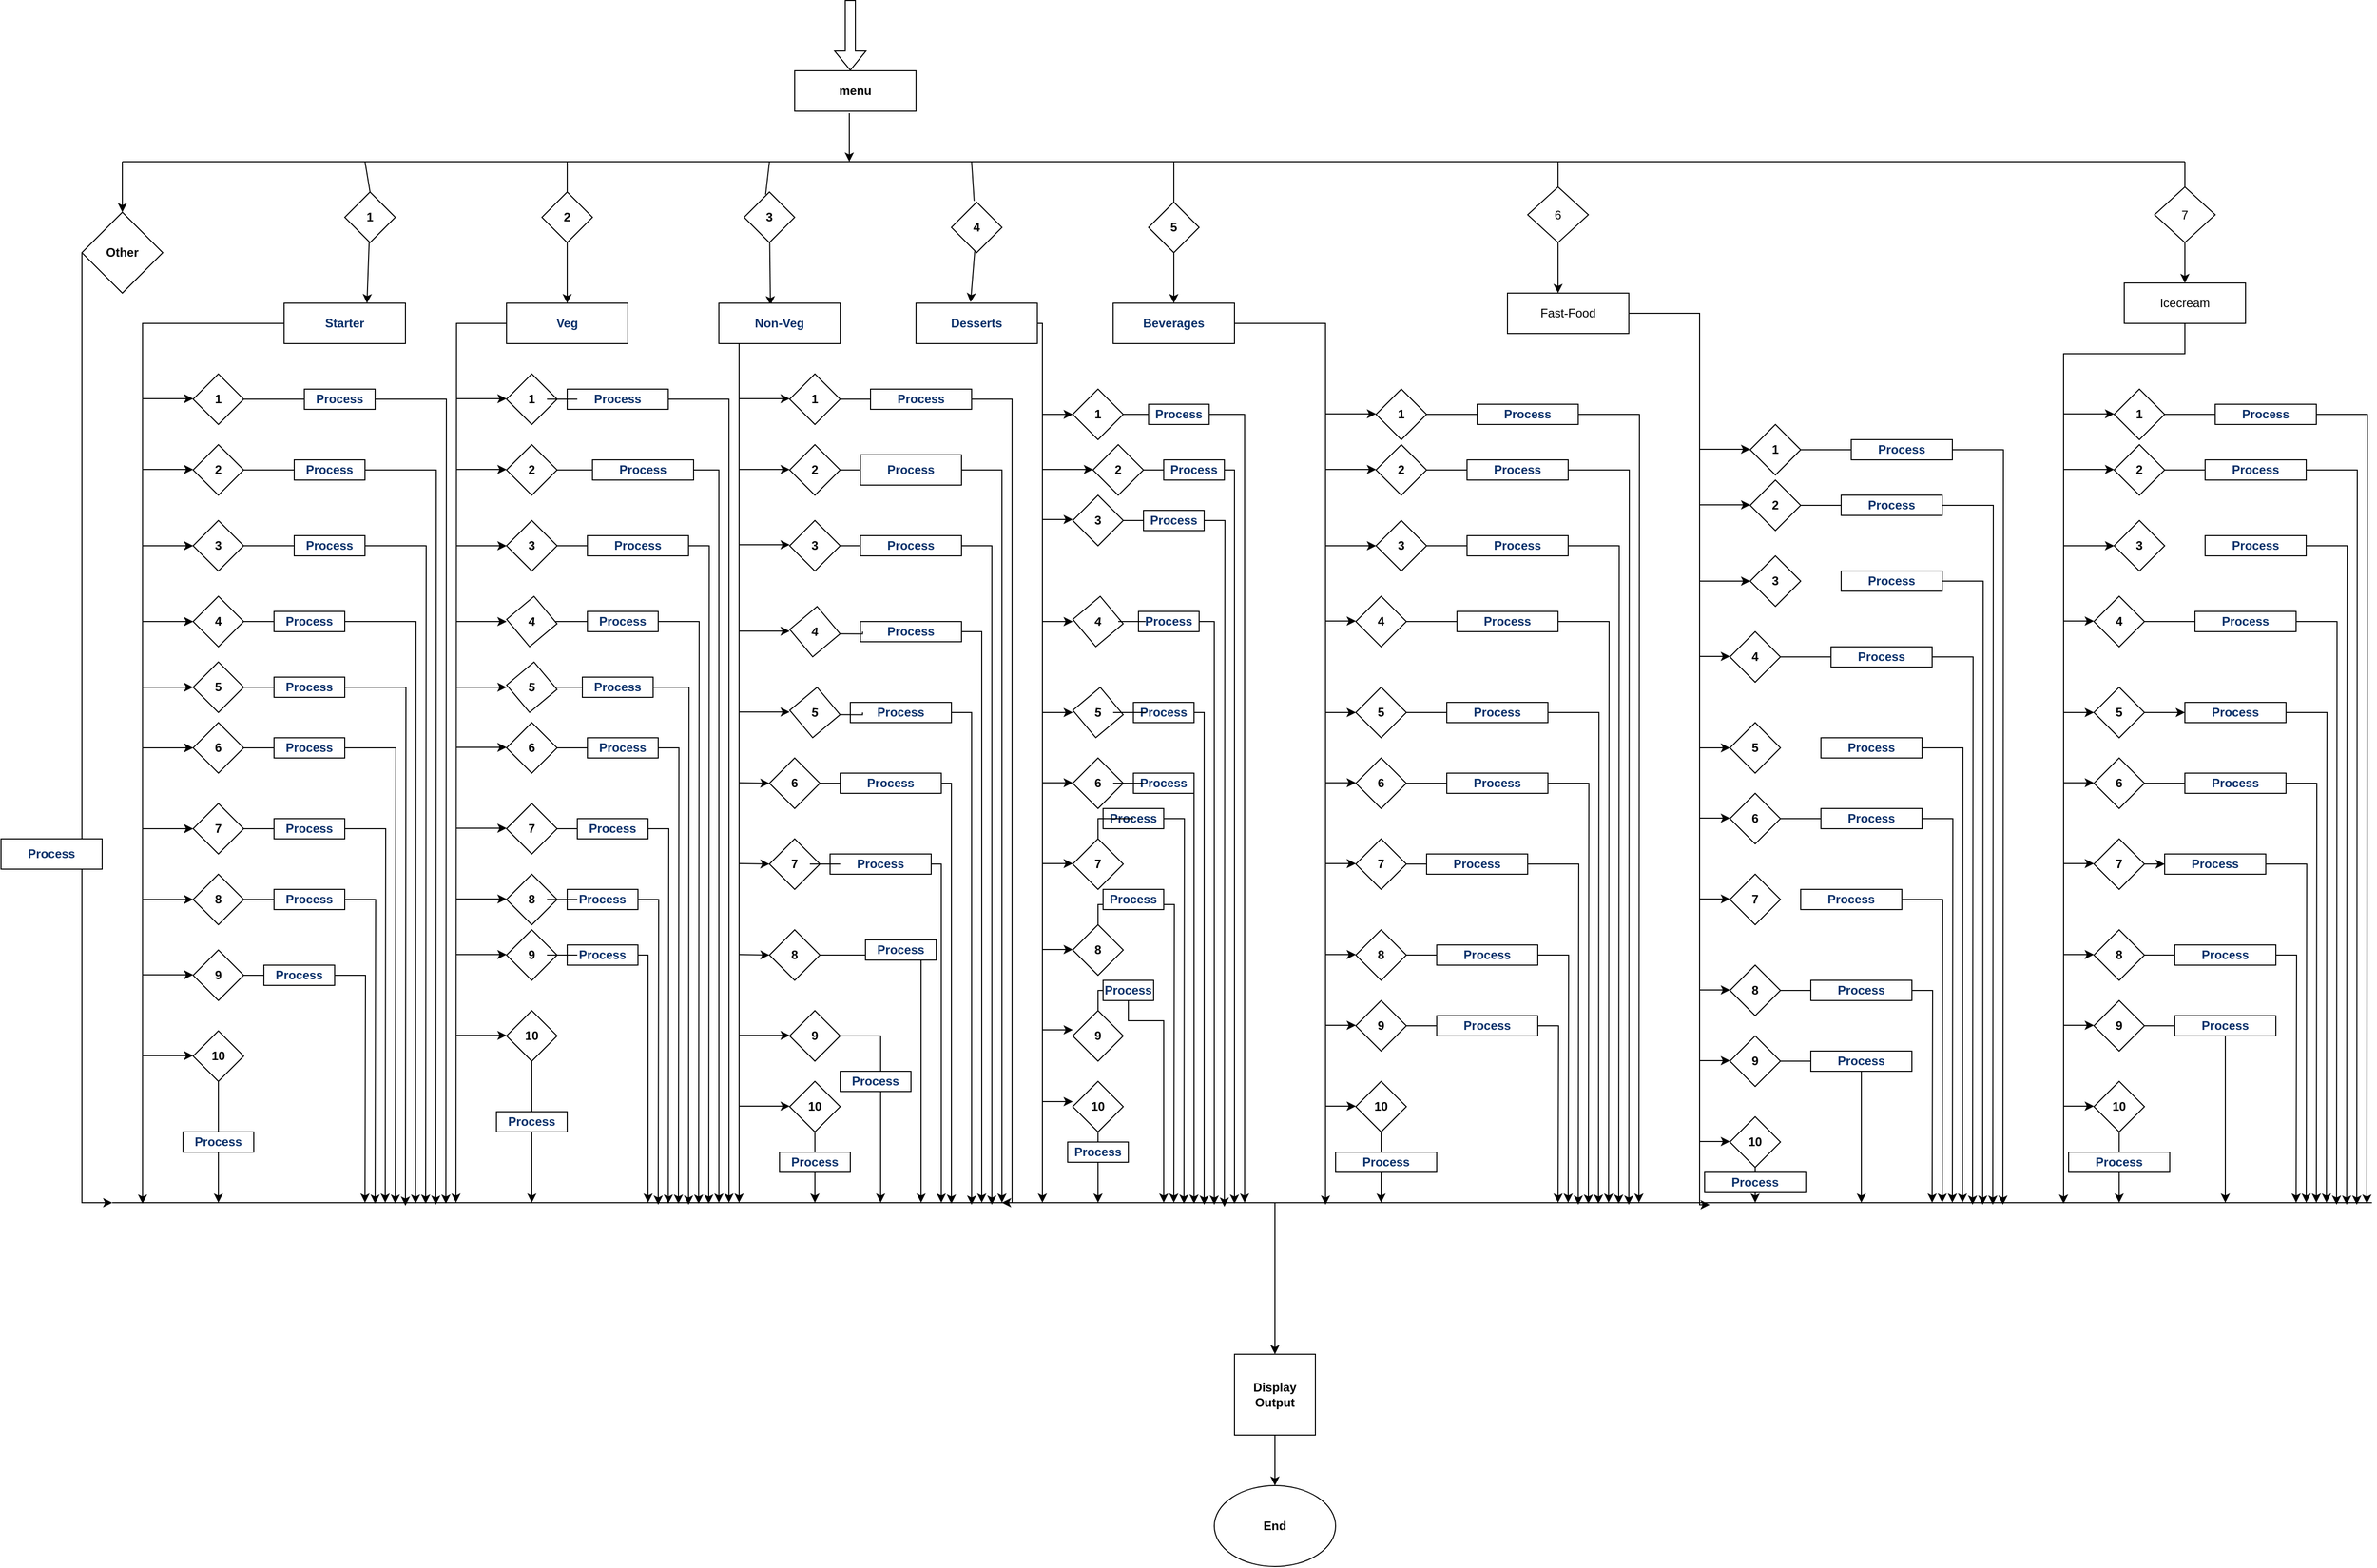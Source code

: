 <mxfile version="16.6.7" type="device"><diagram id="y-ZiTIAM_VdbQ0OTK2xP" name="Page-1"><mxGraphModel dx="1958" dy="463" grid="1" gridSize="10" guides="1" tooltips="1" connect="1" arrows="1" fold="1" page="1" pageScale="1" pageWidth="850" pageHeight="1100" math="0" shadow="0"><root><mxCell id="0"/><mxCell id="1" parent="0"/><mxCell id="JyOCqnr3kxGsUH_vyrX7-1" value="" style="shape=flexArrow;endArrow=classic;html=1;rounded=0;" edge="1" parent="1"><mxGeometry width="50" height="50" relative="1" as="geometry"><mxPoint x="480" y="10" as="sourcePoint"/><mxPoint x="480" y="80" as="targetPoint"/></mxGeometry></mxCell><mxCell id="JyOCqnr3kxGsUH_vyrX7-2" value="&lt;b&gt;menu&lt;/b&gt;" style="rounded=0;whiteSpace=wrap;html=1;" vertex="1" parent="1"><mxGeometry x="425" y="80" width="120" height="40" as="geometry"/></mxCell><mxCell id="JyOCqnr3kxGsUH_vyrX7-3" value="" style="endArrow=classic;html=1;rounded=0;exitX=0.45;exitY=1.05;exitDx=0;exitDy=0;exitPerimeter=0;" edge="1" parent="1" source="JyOCqnr3kxGsUH_vyrX7-2"><mxGeometry width="50" height="50" relative="1" as="geometry"><mxPoint x="400" y="290" as="sourcePoint"/><mxPoint x="479" y="170" as="targetPoint"/><Array as="points"><mxPoint x="479" y="150"/></Array></mxGeometry></mxCell><mxCell id="JyOCqnr3kxGsUH_vyrX7-4" value="" style="endArrow=none;html=1;rounded=0;" edge="1" parent="1"><mxGeometry width="50" height="50" relative="1" as="geometry"><mxPoint x="-240" y="170" as="sourcePoint"/><mxPoint x="1800" y="170" as="targetPoint"/></mxGeometry></mxCell><mxCell id="JyOCqnr3kxGsUH_vyrX7-5" value="" style="endArrow=classic;html=1;rounded=0;fontStyle=1;entryX=0.683;entryY=0;entryDx=0;entryDy=0;entryPerimeter=0;startArrow=none;" edge="1" parent="1" source="JyOCqnr3kxGsUH_vyrX7-103" target="JyOCqnr3kxGsUH_vyrX7-13"><mxGeometry width="50" height="50" relative="1" as="geometry"><mxPoint y="170" as="sourcePoint"/><mxPoint y="220" as="targetPoint"/></mxGeometry></mxCell><mxCell id="JyOCqnr3kxGsUH_vyrX7-6" value="" style="endArrow=classic;html=1;rounded=0;entryX=0.5;entryY=0;entryDx=0;entryDy=0;" edge="1" parent="1" target="JyOCqnr3kxGsUH_vyrX7-14"><mxGeometry width="50" height="50" relative="1" as="geometry"><mxPoint x="200" y="170" as="sourcePoint"/><mxPoint x="200" y="220" as="targetPoint"/></mxGeometry></mxCell><mxCell id="JyOCqnr3kxGsUH_vyrX7-7" value="" style="endArrow=classic;html=1;rounded=0;entryX=0.425;entryY=0.05;entryDx=0;entryDy=0;entryPerimeter=0;startArrow=none;" edge="1" parent="1" source="JyOCqnr3kxGsUH_vyrX7-105" target="JyOCqnr3kxGsUH_vyrX7-15"><mxGeometry width="50" height="50" relative="1" as="geometry"><mxPoint x="400" y="170" as="sourcePoint"/><mxPoint x="400" y="220" as="targetPoint"/></mxGeometry></mxCell><mxCell id="JyOCqnr3kxGsUH_vyrX7-8" value="" style="endArrow=classic;html=1;rounded=0;entryX=0.45;entryY=-0.025;entryDx=0;entryDy=0;entryPerimeter=0;startArrow=none;" edge="1" parent="1" source="JyOCqnr3kxGsUH_vyrX7-107" target="JyOCqnr3kxGsUH_vyrX7-16"><mxGeometry width="50" height="50" relative="1" as="geometry"><mxPoint x="600" y="170" as="sourcePoint"/><mxPoint x="600" y="220" as="targetPoint"/></mxGeometry></mxCell><mxCell id="JyOCqnr3kxGsUH_vyrX7-9" value="" style="endArrow=classic;html=1;rounded=0;entryX=0.5;entryY=0;entryDx=0;entryDy=0;startArrow=none;" edge="1" parent="1" source="JyOCqnr3kxGsUH_vyrX7-109" target="JyOCqnr3kxGsUH_vyrX7-18"><mxGeometry width="50" height="50" relative="1" as="geometry"><mxPoint x="800" y="170" as="sourcePoint"/><mxPoint x="800" y="220" as="targetPoint"/></mxGeometry></mxCell><mxCell id="JyOCqnr3kxGsUH_vyrX7-11" value="" style="endArrow=classic;html=1;rounded=0;" edge="1" parent="1"><mxGeometry width="50" height="50" relative="1" as="geometry"><mxPoint x="-240" y="170" as="sourcePoint"/><mxPoint x="-240" y="220" as="targetPoint"/></mxGeometry></mxCell><mxCell id="JyOCqnr3kxGsUH_vyrX7-21" style="edgeStyle=orthogonalEdgeStyle;rounded=0;orthogonalLoop=1;jettySize=auto;html=1;" edge="1" parent="1" source="JyOCqnr3kxGsUH_vyrX7-13"><mxGeometry relative="1" as="geometry"><mxPoint x="-220" y="1201" as="targetPoint"/><Array as="points"><mxPoint x="-220" y="330"/><mxPoint x="-220" y="1201"/></Array></mxGeometry></mxCell><mxCell id="JyOCqnr3kxGsUH_vyrX7-13" value="&lt;span style=&quot;color: rgb(10 , 48 , 105) ; font-family: , , &amp;#34;sf mono&amp;#34; , &amp;#34;menlo&amp;#34; , &amp;#34;consolas&amp;#34; , &amp;#34;liberation mono&amp;#34; , monospace ; background-color: rgb(255 , 255 , 255)&quot;&gt;&lt;b&gt;Starter&lt;/b&gt;&lt;/span&gt;" style="rounded=0;whiteSpace=wrap;html=1;" vertex="1" parent="1"><mxGeometry x="-80" y="310" width="120" height="40" as="geometry"/></mxCell><mxCell id="JyOCqnr3kxGsUH_vyrX7-24" style="edgeStyle=orthogonalEdgeStyle;rounded=0;orthogonalLoop=1;jettySize=auto;html=1;" edge="1" parent="1" source="JyOCqnr3kxGsUH_vyrX7-14"><mxGeometry relative="1" as="geometry"><mxPoint x="90" y="1200" as="targetPoint"/></mxGeometry></mxCell><mxCell id="JyOCqnr3kxGsUH_vyrX7-14" value="&lt;span style=&quot;color: rgb(10 , 48 , 105) ; font-family: , , &amp;#34;sf mono&amp;#34; , &amp;#34;menlo&amp;#34; , &amp;#34;consolas&amp;#34; , &amp;#34;liberation mono&amp;#34; , monospace ; background-color: rgb(255 , 255 , 255)&quot;&gt;&lt;b&gt;Veg&lt;/b&gt;&lt;/span&gt;" style="rounded=0;whiteSpace=wrap;html=1;" vertex="1" parent="1"><mxGeometry x="140" y="310" width="120" height="40" as="geometry"/></mxCell><mxCell id="JyOCqnr3kxGsUH_vyrX7-32" style="edgeStyle=orthogonalEdgeStyle;rounded=0;orthogonalLoop=1;jettySize=auto;html=1;" edge="1" parent="1" source="JyOCqnr3kxGsUH_vyrX7-15"><mxGeometry relative="1" as="geometry"><mxPoint x="370" y="1200" as="targetPoint"/><Array as="points"><mxPoint x="370" y="1200"/></Array></mxGeometry></mxCell><mxCell id="JyOCqnr3kxGsUH_vyrX7-15" value="&lt;span style=&quot;color: rgb(10 , 48 , 105) ; font-family: , , &amp;#34;sf mono&amp;#34; , &amp;#34;menlo&amp;#34; , &amp;#34;consolas&amp;#34; , &amp;#34;liberation mono&amp;#34; , monospace ; background-color: rgb(255 , 255 , 255)&quot;&gt;&lt;b&gt;Non-Veg&lt;/b&gt;&lt;/span&gt;" style="rounded=0;whiteSpace=wrap;html=1;" vertex="1" parent="1"><mxGeometry x="350" y="310" width="120" height="40" as="geometry"/></mxCell><mxCell id="JyOCqnr3kxGsUH_vyrX7-227" style="edgeStyle=orthogonalEdgeStyle;rounded=0;orthogonalLoop=1;jettySize=auto;html=1;" edge="1" parent="1" source="JyOCqnr3kxGsUH_vyrX7-16"><mxGeometry relative="1" as="geometry"><mxPoint x="670" y="1200" as="targetPoint"/><Array as="points"><mxPoint x="670" y="330"/></Array></mxGeometry></mxCell><mxCell id="JyOCqnr3kxGsUH_vyrX7-16" value="&lt;span style=&quot;color: rgb(10 , 48 , 105) ; font-family: , , &amp;#34;sf mono&amp;#34; , &amp;#34;menlo&amp;#34; , &amp;#34;consolas&amp;#34; , &amp;#34;liberation mono&amp;#34; , monospace ; background-color: rgb(255 , 255 , 255)&quot;&gt;&lt;b&gt;Desserts&lt;/b&gt;&lt;/span&gt;" style="rounded=0;whiteSpace=wrap;html=1;" vertex="1" parent="1"><mxGeometry x="545" y="310" width="120" height="40" as="geometry"/></mxCell><mxCell id="JyOCqnr3kxGsUH_vyrX7-113" style="edgeStyle=orthogonalEdgeStyle;rounded=0;orthogonalLoop=1;jettySize=auto;html=1;" edge="1" parent="1" source="JyOCqnr3kxGsUH_vyrX7-18"><mxGeometry relative="1" as="geometry"><mxPoint x="950" y="1202" as="targetPoint"/><Array as="points"><mxPoint x="950" y="330"/><mxPoint x="950" y="1202"/></Array></mxGeometry></mxCell><mxCell id="JyOCqnr3kxGsUH_vyrX7-18" value="&lt;span style=&quot;color: rgb(10 , 48 , 105) ; font-family: , , &amp;#34;sf mono&amp;#34; , &amp;#34;menlo&amp;#34; , &amp;#34;consolas&amp;#34; , &amp;#34;liberation mono&amp;#34; , monospace ; background-color: rgb(255 , 255 , 255)&quot;&gt;&lt;b&gt;Beverages&lt;/b&gt;&lt;/span&gt;" style="rounded=0;whiteSpace=wrap;html=1;" vertex="1" parent="1"><mxGeometry x="740" y="310" width="120" height="40" as="geometry"/></mxCell><mxCell id="JyOCqnr3kxGsUH_vyrX7-22" style="edgeStyle=orthogonalEdgeStyle;rounded=0;orthogonalLoop=1;jettySize=auto;html=1;" edge="1" parent="1" source="JyOCqnr3kxGsUH_vyrX7-20"><mxGeometry relative="1" as="geometry"><mxPoint x="-250" y="1200" as="targetPoint"/><Array as="points"><mxPoint x="-280" y="1200"/></Array></mxGeometry></mxCell><mxCell id="JyOCqnr3kxGsUH_vyrX7-20" value="&lt;b&gt;Other&lt;/b&gt;" style="rhombus;whiteSpace=wrap;html=1;" vertex="1" parent="1"><mxGeometry x="-280" y="220" width="80" height="80" as="geometry"/></mxCell><mxCell id="JyOCqnr3kxGsUH_vyrX7-23" value="" style="endArrow=none;html=1;rounded=0;" edge="1" parent="1"><mxGeometry width="50" height="50" relative="1" as="geometry"><mxPoint x="-250" y="1200" as="sourcePoint"/><mxPoint x="1985" y="1200" as="targetPoint"/></mxGeometry></mxCell><mxCell id="JyOCqnr3kxGsUH_vyrX7-26" value="" style="endArrow=classic;html=1;rounded=0;" edge="1" parent="1"><mxGeometry width="50" height="50" relative="1" as="geometry"><mxPoint x="90" y="404.5" as="sourcePoint"/><mxPoint x="140" y="404.5" as="targetPoint"/></mxGeometry></mxCell><mxCell id="JyOCqnr3kxGsUH_vyrX7-92" style="edgeStyle=orthogonalEdgeStyle;rounded=0;orthogonalLoop=1;jettySize=auto;html=1;startArrow=none;" edge="1" parent="1" source="JyOCqnr3kxGsUH_vyrX7-95"><mxGeometry relative="1" as="geometry"><mxPoint x="360" y="1200" as="targetPoint"/><Array as="points"><mxPoint x="360" y="405"/></Array></mxGeometry></mxCell><mxCell id="JyOCqnr3kxGsUH_vyrX7-27" value="&lt;b&gt;1&lt;/b&gt;" style="rhombus;whiteSpace=wrap;html=1;" vertex="1" parent="1"><mxGeometry x="140" y="380" width="50" height="50" as="geometry"/></mxCell><mxCell id="JyOCqnr3kxGsUH_vyrX7-28" value="" style="endArrow=classic;html=1;rounded=0;" edge="1" parent="1"><mxGeometry width="50" height="50" relative="1" as="geometry"><mxPoint x="90" y="474.5" as="sourcePoint"/><mxPoint x="140" y="474.5" as="targetPoint"/></mxGeometry></mxCell><mxCell id="JyOCqnr3kxGsUH_vyrX7-29" value="" style="endArrow=classic;html=1;rounded=0;" edge="1" parent="1"><mxGeometry width="50" height="50" relative="1" as="geometry"><mxPoint x="90" y="550" as="sourcePoint"/><mxPoint x="140" y="550" as="targetPoint"/></mxGeometry></mxCell><mxCell id="JyOCqnr3kxGsUH_vyrX7-93" style="edgeStyle=orthogonalEdgeStyle;rounded=0;orthogonalLoop=1;jettySize=auto;html=1;exitX=1;exitY=0.5;exitDx=0;exitDy=0;startArrow=none;" edge="1" parent="1" source="JyOCqnr3kxGsUH_vyrX7-97"><mxGeometry relative="1" as="geometry"><mxPoint x="350" y="1200" as="targetPoint"/><Array as="points"><mxPoint x="350" y="475"/></Array></mxGeometry></mxCell><mxCell id="JyOCqnr3kxGsUH_vyrX7-30" value="&lt;b&gt;2&lt;/b&gt;" style="rhombus;whiteSpace=wrap;html=1;" vertex="1" parent="1"><mxGeometry x="140" y="450" width="50" height="50" as="geometry"/></mxCell><mxCell id="JyOCqnr3kxGsUH_vyrX7-290" style="edgeStyle=orthogonalEdgeStyle;rounded=0;orthogonalLoop=1;jettySize=auto;html=1;startArrow=none;" edge="1" parent="1" source="JyOCqnr3kxGsUH_vyrX7-98"><mxGeometry relative="1" as="geometry"><mxPoint x="340" y="1201" as="targetPoint"/></mxGeometry></mxCell><mxCell id="JyOCqnr3kxGsUH_vyrX7-31" value="&lt;b&gt;3&lt;/b&gt;" style="rhombus;whiteSpace=wrap;html=1;" vertex="1" parent="1"><mxGeometry x="140" y="525" width="50" height="50" as="geometry"/></mxCell><mxCell id="JyOCqnr3kxGsUH_vyrX7-33" value="" style="endArrow=classic;html=1;rounded=0;" edge="1" parent="1"><mxGeometry width="50" height="50" relative="1" as="geometry"><mxPoint x="370" y="404.5" as="sourcePoint"/><mxPoint x="420" y="404.5" as="targetPoint"/></mxGeometry></mxCell><mxCell id="JyOCqnr3kxGsUH_vyrX7-34" value="" style="endArrow=classic;html=1;rounded=0;" edge="1" parent="1"><mxGeometry width="50" height="50" relative="1" as="geometry"><mxPoint x="370" y="474.5" as="sourcePoint"/><mxPoint x="420" y="474.5" as="targetPoint"/></mxGeometry></mxCell><mxCell id="JyOCqnr3kxGsUH_vyrX7-35" value="" style="endArrow=classic;html=1;rounded=0;" edge="1" parent="1"><mxGeometry width="50" height="50" relative="1" as="geometry"><mxPoint x="370" y="549" as="sourcePoint"/><mxPoint x="420" y="549" as="targetPoint"/></mxGeometry></mxCell><mxCell id="JyOCqnr3kxGsUH_vyrX7-36" value="" style="endArrow=classic;html=1;rounded=0;" edge="1" parent="1"><mxGeometry width="50" height="50" relative="1" as="geometry"><mxPoint x="370" y="634.5" as="sourcePoint"/><mxPoint x="420" y="634.5" as="targetPoint"/></mxGeometry></mxCell><mxCell id="JyOCqnr3kxGsUH_vyrX7-37" value="" style="endArrow=classic;html=1;rounded=0;" edge="1" parent="1"><mxGeometry width="50" height="50" relative="1" as="geometry"><mxPoint x="370" y="714.5" as="sourcePoint"/><mxPoint x="420" y="714.5" as="targetPoint"/></mxGeometry></mxCell><mxCell id="JyOCqnr3kxGsUH_vyrX7-38" value="" style="endArrow=classic;html=1;rounded=0;" edge="1" parent="1"><mxGeometry width="50" height="50" relative="1" as="geometry"><mxPoint x="370" y="784.5" as="sourcePoint"/><mxPoint x="400" y="785" as="targetPoint"/></mxGeometry></mxCell><mxCell id="JyOCqnr3kxGsUH_vyrX7-39" value="" style="endArrow=classic;html=1;rounded=0;" edge="1" parent="1"><mxGeometry width="50" height="50" relative="1" as="geometry"><mxPoint x="370" y="864.5" as="sourcePoint"/><mxPoint x="400" y="865" as="targetPoint"/></mxGeometry></mxCell><mxCell id="JyOCqnr3kxGsUH_vyrX7-40" value="" style="endArrow=classic;html=1;rounded=0;" edge="1" parent="1"><mxGeometry width="50" height="50" relative="1" as="geometry"><mxPoint x="370" y="954.5" as="sourcePoint"/><mxPoint x="400" y="955" as="targetPoint"/></mxGeometry></mxCell><mxCell id="JyOCqnr3kxGsUH_vyrX7-41" value="" style="endArrow=classic;html=1;rounded=0;" edge="1" parent="1"><mxGeometry width="50" height="50" relative="1" as="geometry"><mxPoint x="370" y="1034.5" as="sourcePoint"/><mxPoint x="420" y="1034.5" as="targetPoint"/></mxGeometry></mxCell><mxCell id="JyOCqnr3kxGsUH_vyrX7-42" value="" style="endArrow=classic;html=1;rounded=0;" edge="1" parent="1"><mxGeometry width="50" height="50" relative="1" as="geometry"><mxPoint x="370" y="1104.5" as="sourcePoint"/><mxPoint x="420" y="1104.5" as="targetPoint"/></mxGeometry></mxCell><mxCell id="JyOCqnr3kxGsUH_vyrX7-56" style="edgeStyle=orthogonalEdgeStyle;rounded=0;orthogonalLoop=1;jettySize=auto;html=1;exitX=1;exitY=0.5;exitDx=0;exitDy=0;startArrow=none;" edge="1" parent="1" source="JyOCqnr3kxGsUH_vyrX7-60"><mxGeometry relative="1" as="geometry"><mxPoint x="630" y="1200" as="targetPoint"/><Array as="points"><mxPoint x="640" y="405"/><mxPoint x="640" y="1200"/></Array></mxGeometry></mxCell><mxCell id="JyOCqnr3kxGsUH_vyrX7-43" value="&lt;b&gt;1&lt;/b&gt;" style="rhombus;whiteSpace=wrap;html=1;" vertex="1" parent="1"><mxGeometry x="420" y="380" width="50" height="50" as="geometry"/></mxCell><mxCell id="JyOCqnr3kxGsUH_vyrX7-57" style="edgeStyle=orthogonalEdgeStyle;rounded=0;orthogonalLoop=1;jettySize=auto;html=1;exitX=1;exitY=0.5;exitDx=0;exitDy=0;startArrow=none;" edge="1" parent="1" source="JyOCqnr3kxGsUH_vyrX7-62"><mxGeometry relative="1" as="geometry"><mxPoint x="630" y="1200" as="targetPoint"/><Array as="points"><mxPoint x="630" y="475"/></Array></mxGeometry></mxCell><mxCell id="JyOCqnr3kxGsUH_vyrX7-45" value="&lt;b&gt;2&lt;/b&gt;" style="rhombus;whiteSpace=wrap;html=1;" vertex="1" parent="1"><mxGeometry x="420" y="450" width="50" height="50" as="geometry"/></mxCell><mxCell id="JyOCqnr3kxGsUH_vyrX7-58" style="edgeStyle=orthogonalEdgeStyle;rounded=0;orthogonalLoop=1;jettySize=auto;html=1;" edge="1" parent="1" source="JyOCqnr3kxGsUH_vyrX7-46"><mxGeometry relative="1" as="geometry"><mxPoint x="620" y="1202" as="targetPoint"/><Array as="points"><mxPoint x="620" y="550"/><mxPoint x="620" y="1202"/></Array></mxGeometry></mxCell><mxCell id="JyOCqnr3kxGsUH_vyrX7-46" value="&lt;b&gt;3&lt;/b&gt;" style="rhombus;whiteSpace=wrap;html=1;" vertex="1" parent="1"><mxGeometry x="420" y="525" width="50" height="50" as="geometry"/></mxCell><mxCell id="JyOCqnr3kxGsUH_vyrX7-59" style="edgeStyle=orthogonalEdgeStyle;rounded=0;orthogonalLoop=1;jettySize=auto;html=1;exitX=0.5;exitY=1;exitDx=0;exitDy=0;startArrow=none;" edge="1" parent="1" source="JyOCqnr3kxGsUH_vyrX7-65"><mxGeometry relative="1" as="geometry"><mxPoint x="610" y="1200" as="targetPoint"/><Array as="points"><mxPoint x="540" y="635"/><mxPoint x="610" y="635"/><mxPoint x="610" y="1200"/></Array></mxGeometry></mxCell><mxCell id="JyOCqnr3kxGsUH_vyrX7-47" value="&lt;b&gt;4&lt;/b&gt;" style="rhombus;whiteSpace=wrap;html=1;direction=north;rotation=5;" vertex="1" parent="1"><mxGeometry x="420" y="610" width="50" height="50" as="geometry"/></mxCell><mxCell id="JyOCqnr3kxGsUH_vyrX7-67" style="edgeStyle=orthogonalEdgeStyle;rounded=0;orthogonalLoop=1;jettySize=auto;html=1;exitX=1;exitY=0.5;exitDx=0;exitDy=0;startArrow=none;" edge="1" parent="1" source="JyOCqnr3kxGsUH_vyrX7-68"><mxGeometry relative="1" as="geometry"><mxPoint x="600" y="1202" as="targetPoint"/><Array as="points"><mxPoint x="600" y="715"/><mxPoint x="600" y="1202"/></Array></mxGeometry></mxCell><mxCell id="JyOCqnr3kxGsUH_vyrX7-48" value="&lt;b&gt;5&lt;/b&gt;" style="rhombus;whiteSpace=wrap;html=1;rotation=5;" vertex="1" parent="1"><mxGeometry x="420" y="690" width="50" height="50" as="geometry"/></mxCell><mxCell id="JyOCqnr3kxGsUH_vyrX7-70" style="edgeStyle=orthogonalEdgeStyle;rounded=0;orthogonalLoop=1;jettySize=auto;html=1;startArrow=none;" edge="1" parent="1" source="JyOCqnr3kxGsUH_vyrX7-72"><mxGeometry relative="1" as="geometry"><mxPoint x="580" y="1201" as="targetPoint"/><Array as="points"><mxPoint x="580" y="785"/></Array></mxGeometry></mxCell><mxCell id="JyOCqnr3kxGsUH_vyrX7-49" value="&lt;b&gt;6&lt;/b&gt;" style="rhombus;whiteSpace=wrap;html=1;" vertex="1" parent="1"><mxGeometry x="400" y="760" width="50" height="50" as="geometry"/></mxCell><mxCell id="JyOCqnr3kxGsUH_vyrX7-71" style="edgeStyle=orthogonalEdgeStyle;rounded=0;orthogonalLoop=1;jettySize=auto;html=1;startArrow=none;" edge="1" parent="1" source="JyOCqnr3kxGsUH_vyrX7-74"><mxGeometry relative="1" as="geometry"><mxPoint x="570" y="1200" as="targetPoint"/><Array as="points"><mxPoint x="570" y="865"/><mxPoint x="570" y="1200"/></Array></mxGeometry></mxCell><mxCell id="JyOCqnr3kxGsUH_vyrX7-50" value="&lt;b&gt;7&lt;/b&gt;" style="rhombus;whiteSpace=wrap;html=1;" vertex="1" parent="1"><mxGeometry x="400" y="840" width="50" height="50" as="geometry"/></mxCell><mxCell id="JyOCqnr3kxGsUH_vyrX7-83" style="edgeStyle=orthogonalEdgeStyle;rounded=0;orthogonalLoop=1;jettySize=auto;html=1;exitX=1;exitY=0.5;exitDx=0;exitDy=0;" edge="1" parent="1" source="JyOCqnr3kxGsUH_vyrX7-51"><mxGeometry relative="1" as="geometry"><mxPoint x="550" y="1200" as="targetPoint"/><Array as="points"><mxPoint x="550" y="955"/></Array></mxGeometry></mxCell><mxCell id="JyOCqnr3kxGsUH_vyrX7-51" value="&lt;b&gt;8&lt;/b&gt;" style="rhombus;whiteSpace=wrap;html=1;" vertex="1" parent="1"><mxGeometry x="400" y="930" width="50" height="50" as="geometry"/></mxCell><mxCell id="JyOCqnr3kxGsUH_vyrX7-86" style="edgeStyle=orthogonalEdgeStyle;rounded=0;orthogonalLoop=1;jettySize=auto;html=1;exitX=0.5;exitY=0;exitDx=0;exitDy=0;" edge="1" parent="1" source="JyOCqnr3kxGsUH_vyrX7-53"><mxGeometry relative="1" as="geometry"><mxPoint x="510" y="1200" as="targetPoint"/><Array as="points"><mxPoint x="445" y="1035"/><mxPoint x="510" y="1035"/></Array></mxGeometry></mxCell><mxCell id="JyOCqnr3kxGsUH_vyrX7-53" value="&lt;b&gt;9&lt;/b&gt;" style="rhombus;whiteSpace=wrap;html=1;" vertex="1" parent="1"><mxGeometry x="420" y="1010" width="50" height="50" as="geometry"/></mxCell><mxCell id="JyOCqnr3kxGsUH_vyrX7-90" style="edgeStyle=orthogonalEdgeStyle;rounded=0;orthogonalLoop=1;jettySize=auto;html=1;" edge="1" parent="1" source="JyOCqnr3kxGsUH_vyrX7-54"><mxGeometry relative="1" as="geometry"><mxPoint x="445" y="1200" as="targetPoint"/></mxGeometry></mxCell><mxCell id="JyOCqnr3kxGsUH_vyrX7-54" value="&lt;b&gt;10&lt;/b&gt;" style="rhombus;whiteSpace=wrap;html=1;" vertex="1" parent="1"><mxGeometry x="420" y="1080" width="50" height="50" as="geometry"/></mxCell><mxCell id="JyOCqnr3kxGsUH_vyrX7-60" value="&lt;span style=&quot;color: rgb(10 , 48 , 105) ; font-family: , , &amp;#34;sf mono&amp;#34; , &amp;#34;menlo&amp;#34; , &amp;#34;consolas&amp;#34; , &amp;#34;liberation mono&amp;#34; , monospace ; background-color: rgb(255 , 255 , 255)&quot;&gt;&lt;b&gt;Process&lt;/b&gt;&lt;/span&gt;" style="rounded=0;whiteSpace=wrap;html=1;" vertex="1" parent="1"><mxGeometry x="500" y="395" width="100" height="20" as="geometry"/></mxCell><mxCell id="JyOCqnr3kxGsUH_vyrX7-61" value="" style="edgeStyle=orthogonalEdgeStyle;rounded=0;orthogonalLoop=1;jettySize=auto;html=1;exitX=1;exitY=0.5;exitDx=0;exitDy=0;endArrow=none;" edge="1" parent="1" source="JyOCqnr3kxGsUH_vyrX7-43" target="JyOCqnr3kxGsUH_vyrX7-60"><mxGeometry relative="1" as="geometry"><mxPoint x="630" y="1204" as="targetPoint"/><mxPoint x="470" y="405" as="sourcePoint"/></mxGeometry></mxCell><mxCell id="JyOCqnr3kxGsUH_vyrX7-62" value="&lt;span style=&quot;color: rgb(10 , 48 , 105) ; font-family: , , &amp;#34;sf mono&amp;#34; , &amp;#34;menlo&amp;#34; , &amp;#34;consolas&amp;#34; , &amp;#34;liberation mono&amp;#34; , monospace ; background-color: rgb(255 , 255 , 255)&quot;&gt;&lt;b&gt;Process&lt;/b&gt;&lt;/span&gt;" style="rounded=0;whiteSpace=wrap;html=1;" vertex="1" parent="1"><mxGeometry x="490" y="460" width="100" height="30" as="geometry"/></mxCell><mxCell id="JyOCqnr3kxGsUH_vyrX7-63" value="" style="edgeStyle=orthogonalEdgeStyle;rounded=0;orthogonalLoop=1;jettySize=auto;html=1;exitX=1;exitY=0.5;exitDx=0;exitDy=0;endArrow=none;" edge="1" parent="1" source="JyOCqnr3kxGsUH_vyrX7-45" target="JyOCqnr3kxGsUH_vyrX7-62"><mxGeometry relative="1" as="geometry"><mxPoint x="620" y="1202" as="targetPoint"/><mxPoint x="470" y="475" as="sourcePoint"/></mxGeometry></mxCell><mxCell id="JyOCqnr3kxGsUH_vyrX7-64" value="&lt;span style=&quot;color: rgb(10 , 48 , 105) ; font-family: , , &amp;#34;sf mono&amp;#34; , &amp;#34;menlo&amp;#34; , &amp;#34;consolas&amp;#34; , &amp;#34;liberation mono&amp;#34; , monospace ; background-color: rgb(255 , 255 , 255)&quot;&gt;&lt;b&gt;Process&lt;/b&gt;&lt;/span&gt;" style="rounded=0;whiteSpace=wrap;html=1;" vertex="1" parent="1"><mxGeometry x="490" y="540" width="100" height="20" as="geometry"/></mxCell><mxCell id="JyOCqnr3kxGsUH_vyrX7-65" value="&lt;span style=&quot;color: rgb(10 , 48 , 105) ; font-family: , , &amp;#34;sf mono&amp;#34; , &amp;#34;menlo&amp;#34; , &amp;#34;consolas&amp;#34; , &amp;#34;liberation mono&amp;#34; , monospace ; background-color: rgb(255 , 255 , 255)&quot;&gt;&lt;b&gt;Process&lt;/b&gt;&lt;/span&gt;" style="rounded=0;whiteSpace=wrap;html=1;" vertex="1" parent="1"><mxGeometry x="490" y="625" width="100" height="20" as="geometry"/></mxCell><mxCell id="JyOCqnr3kxGsUH_vyrX7-66" value="" style="edgeStyle=orthogonalEdgeStyle;rounded=0;orthogonalLoop=1;jettySize=auto;html=1;exitX=0.5;exitY=1;exitDx=0;exitDy=0;endArrow=none;" edge="1" parent="1" source="JyOCqnr3kxGsUH_vyrX7-47" target="JyOCqnr3kxGsUH_vyrX7-65"><mxGeometry relative="1" as="geometry"><mxPoint x="600" y="1204" as="targetPoint"/><mxPoint x="469.905" y="637.179" as="sourcePoint"/></mxGeometry></mxCell><mxCell id="JyOCqnr3kxGsUH_vyrX7-68" value="&lt;span style=&quot;color: rgb(10 , 48 , 105) ; font-family: , , &amp;#34;sf mono&amp;#34; , &amp;#34;menlo&amp;#34; , &amp;#34;consolas&amp;#34; , &amp;#34;liberation mono&amp;#34; , monospace ; background-color: rgb(255 , 255 , 255)&quot;&gt;&lt;b&gt;Process&lt;/b&gt;&lt;/span&gt;" style="rounded=0;whiteSpace=wrap;html=1;" vertex="1" parent="1"><mxGeometry x="480" y="705" width="100" height="20" as="geometry"/></mxCell><mxCell id="JyOCqnr3kxGsUH_vyrX7-69" value="" style="edgeStyle=orthogonalEdgeStyle;rounded=0;orthogonalLoop=1;jettySize=auto;html=1;exitX=1;exitY=0.5;exitDx=0;exitDy=0;endArrow=none;" edge="1" parent="1" source="JyOCqnr3kxGsUH_vyrX7-48" target="JyOCqnr3kxGsUH_vyrX7-68"><mxGeometry relative="1" as="geometry"><mxPoint x="590" y="1202" as="targetPoint"/><mxPoint x="469.905" y="717.179" as="sourcePoint"/></mxGeometry></mxCell><mxCell id="JyOCqnr3kxGsUH_vyrX7-72" value="&lt;span style=&quot;color: rgb(10 , 48 , 105) ; font-family: , , &amp;#34;sf mono&amp;#34; , &amp;#34;menlo&amp;#34; , &amp;#34;consolas&amp;#34; , &amp;#34;liberation mono&amp;#34; , monospace ; background-color: rgb(255 , 255 , 255)&quot;&gt;&lt;b&gt;Process&lt;/b&gt;&lt;/span&gt;" style="rounded=0;whiteSpace=wrap;html=1;" vertex="1" parent="1"><mxGeometry x="470" y="775" width="100" height="20" as="geometry"/></mxCell><mxCell id="JyOCqnr3kxGsUH_vyrX7-73" value="" style="edgeStyle=orthogonalEdgeStyle;rounded=0;orthogonalLoop=1;jettySize=auto;html=1;endArrow=none;" edge="1" parent="1" source="JyOCqnr3kxGsUH_vyrX7-49" target="JyOCqnr3kxGsUH_vyrX7-72"><mxGeometry relative="1" as="geometry"><mxPoint x="580" y="1201" as="targetPoint"/><mxPoint x="450" y="785" as="sourcePoint"/></mxGeometry></mxCell><mxCell id="JyOCqnr3kxGsUH_vyrX7-74" value="&lt;span style=&quot;color: rgb(10 , 48 , 105) ; font-family: , , &amp;#34;sf mono&amp;#34; , &amp;#34;menlo&amp;#34; , &amp;#34;consolas&amp;#34; , &amp;#34;liberation mono&amp;#34; , monospace ; background-color: rgb(255 , 255 , 255)&quot;&gt;&lt;b&gt;Process&lt;/b&gt;&lt;/span&gt;" style="rounded=0;whiteSpace=wrap;html=1;" vertex="1" parent="1"><mxGeometry x="460" y="855" width="100" height="20" as="geometry"/></mxCell><mxCell id="JyOCqnr3kxGsUH_vyrX7-75" value="" style="edgeStyle=orthogonalEdgeStyle;rounded=0;orthogonalLoop=1;jettySize=auto;html=1;endArrow=none;" edge="1" parent="1" source="JyOCqnr3kxGsUH_vyrX7-50" target="JyOCqnr3kxGsUH_vyrX7-74"><mxGeometry relative="1" as="geometry"><mxPoint x="570" y="1200" as="targetPoint"/><mxPoint x="450" y="865" as="sourcePoint"/><Array as="points"/></mxGeometry></mxCell><mxCell id="JyOCqnr3kxGsUH_vyrX7-84" value="&lt;span style=&quot;color: rgb(10 , 48 , 105) ; font-family: , , &amp;#34;sf mono&amp;#34; , &amp;#34;menlo&amp;#34; , &amp;#34;consolas&amp;#34; , &amp;#34;liberation mono&amp;#34; , monospace ; background-color: rgb(255 , 255 , 255)&quot;&gt;&lt;b&gt;Process&lt;/b&gt;&lt;/span&gt;" style="rounded=0;whiteSpace=wrap;html=1;" vertex="1" parent="1"><mxGeometry x="495" y="940" width="70" height="20" as="geometry"/></mxCell><mxCell id="JyOCqnr3kxGsUH_vyrX7-88" value="&lt;span style=&quot;color: rgb(10 , 48 , 105) ; font-family: , , &amp;#34;sf mono&amp;#34; , &amp;#34;menlo&amp;#34; , &amp;#34;consolas&amp;#34; , &amp;#34;liberation mono&amp;#34; , monospace ; background-color: rgb(255 , 255 , 255)&quot;&gt;&lt;b&gt;Process&lt;/b&gt;&lt;/span&gt;" style="rounded=0;whiteSpace=wrap;html=1;" vertex="1" parent="1"><mxGeometry x="470" y="1070" width="70" height="20" as="geometry"/></mxCell><mxCell id="JyOCqnr3kxGsUH_vyrX7-91" value="&lt;span style=&quot;color: rgb(10 , 48 , 105) ; font-family: , , &amp;#34;sf mono&amp;#34; , &amp;#34;menlo&amp;#34; , &amp;#34;consolas&amp;#34; , &amp;#34;liberation mono&amp;#34; , monospace ; background-color: rgb(255 , 255 , 255)&quot;&gt;&lt;b&gt;Process&lt;/b&gt;&lt;/span&gt;" style="rounded=0;whiteSpace=wrap;html=1;" vertex="1" parent="1"><mxGeometry x="410" y="1150" width="70" height="20" as="geometry"/></mxCell><mxCell id="JyOCqnr3kxGsUH_vyrX7-95" value="&lt;span style=&quot;color: rgb(10 , 48 , 105) ; font-family: , , &amp;#34;sf mono&amp;#34; , &amp;#34;menlo&amp;#34; , &amp;#34;consolas&amp;#34; , &amp;#34;liberation mono&amp;#34; , monospace ; background-color: rgb(255 , 255 , 255)&quot;&gt;&lt;b&gt;Process&lt;/b&gt;&lt;/span&gt;" style="rounded=0;whiteSpace=wrap;html=1;" vertex="1" parent="1"><mxGeometry x="200" y="395" width="100" height="20" as="geometry"/></mxCell><mxCell id="JyOCqnr3kxGsUH_vyrX7-96" value="" style="edgeStyle=orthogonalEdgeStyle;rounded=0;orthogonalLoop=1;jettySize=auto;html=1;endArrow=none;" edge="1" parent="1" source="JyOCqnr3kxGsUH_vyrX7-27" target="JyOCqnr3kxGsUH_vyrX7-95"><mxGeometry relative="1" as="geometry"><mxPoint x="310" y="1202" as="targetPoint"/><mxPoint x="190" y="405" as="sourcePoint"/></mxGeometry></mxCell><mxCell id="JyOCqnr3kxGsUH_vyrX7-99" value="&lt;span style=&quot;color: rgb(10 , 48 , 105) ; font-family: , , &amp;#34;sf mono&amp;#34; , &amp;#34;menlo&amp;#34; , &amp;#34;consolas&amp;#34; , &amp;#34;liberation mono&amp;#34; , monospace ; background-color: rgb(255 , 255 , 255)&quot;&gt;&lt;b&gt;Process&lt;/b&gt;&lt;/span&gt;" style="rounded=0;whiteSpace=wrap;html=1;" vertex="1" parent="1"><mxGeometry x="-360" y="840" width="100" height="30" as="geometry"/></mxCell><mxCell id="JyOCqnr3kxGsUH_vyrX7-102" value="&lt;b&gt;2&lt;/b&gt;" style="rhombus;whiteSpace=wrap;html=1;" vertex="1" parent="1"><mxGeometry x="175" y="200" width="50" height="50" as="geometry"/></mxCell><mxCell id="JyOCqnr3kxGsUH_vyrX7-103" value="&lt;b&gt;1&lt;/b&gt;" style="rhombus;whiteSpace=wrap;html=1;direction=east;" vertex="1" parent="1"><mxGeometry x="-20" y="200" width="50" height="50" as="geometry"/></mxCell><mxCell id="JyOCqnr3kxGsUH_vyrX7-104" value="" style="endArrow=none;html=1;rounded=0;fontStyle=1;entryX=0.5;entryY=0;entryDx=0;entryDy=0;" edge="1" parent="1" target="JyOCqnr3kxGsUH_vyrX7-103"><mxGeometry width="50" height="50" relative="1" as="geometry"><mxPoint y="170" as="sourcePoint"/><mxPoint x="1.96" y="310" as="targetPoint"/></mxGeometry></mxCell><mxCell id="JyOCqnr3kxGsUH_vyrX7-105" value="&lt;b&gt;3&lt;/b&gt;" style="rhombus;whiteSpace=wrap;html=1;" vertex="1" parent="1"><mxGeometry x="375" y="200" width="50" height="50" as="geometry"/></mxCell><mxCell id="JyOCqnr3kxGsUH_vyrX7-106" value="" style="endArrow=none;html=1;rounded=0;entryX=0.425;entryY=0.05;entryDx=0;entryDy=0;entryPerimeter=0;" edge="1" parent="1" target="JyOCqnr3kxGsUH_vyrX7-105"><mxGeometry width="50" height="50" relative="1" as="geometry"><mxPoint x="400" y="170" as="sourcePoint"/><mxPoint x="401" y="312" as="targetPoint"/></mxGeometry></mxCell><mxCell id="JyOCqnr3kxGsUH_vyrX7-107" value="&lt;b&gt;4&lt;/b&gt;" style="rhombus;whiteSpace=wrap;html=1;rotation=0;direction=east;" vertex="1" parent="1"><mxGeometry x="580" y="210" width="50" height="50" as="geometry"/></mxCell><mxCell id="JyOCqnr3kxGsUH_vyrX7-108" value="" style="endArrow=none;html=1;rounded=0;entryX=0.45;entryY=-0.025;entryDx=0;entryDy=0;entryPerimeter=0;" edge="1" parent="1" target="JyOCqnr3kxGsUH_vyrX7-107"><mxGeometry width="50" height="50" relative="1" as="geometry"><mxPoint x="600" y="170" as="sourcePoint"/><mxPoint x="599" y="309" as="targetPoint"/></mxGeometry></mxCell><mxCell id="JyOCqnr3kxGsUH_vyrX7-109" value="&lt;b&gt;5&lt;/b&gt;" style="rhombus;whiteSpace=wrap;html=1;" vertex="1" parent="1"><mxGeometry x="775" y="210" width="50" height="50" as="geometry"/></mxCell><mxCell id="JyOCqnr3kxGsUH_vyrX7-110" value="" style="endArrow=none;html=1;rounded=0;entryX=0.5;entryY=0;entryDx=0;entryDy=0;" edge="1" parent="1" target="JyOCqnr3kxGsUH_vyrX7-109"><mxGeometry width="50" height="50" relative="1" as="geometry"><mxPoint x="800" y="170" as="sourcePoint"/><mxPoint x="800" y="310" as="targetPoint"/></mxGeometry></mxCell><mxCell id="JyOCqnr3kxGsUH_vyrX7-130" value="" style="endArrow=classic;html=1;rounded=0;" edge="1" parent="1"><mxGeometry width="50" height="50" relative="1" as="geometry"><mxPoint x="900" y="1200" as="sourcePoint"/><mxPoint x="900" y="1350" as="targetPoint"/></mxGeometry></mxCell><mxCell id="JyOCqnr3kxGsUH_vyrX7-133" style="edgeStyle=orthogonalEdgeStyle;rounded=0;orthogonalLoop=1;jettySize=auto;html=1;exitX=0.5;exitY=1;exitDx=0;exitDy=0;" edge="1" parent="1" source="JyOCqnr3kxGsUH_vyrX7-132" target="JyOCqnr3kxGsUH_vyrX7-134"><mxGeometry relative="1" as="geometry"><mxPoint x="480" y="1490" as="targetPoint"/></mxGeometry></mxCell><mxCell id="JyOCqnr3kxGsUH_vyrX7-132" value="&lt;b&gt;Display Output&lt;/b&gt;" style="whiteSpace=wrap;html=1;aspect=fixed;" vertex="1" parent="1"><mxGeometry x="860" y="1350" width="80" height="80" as="geometry"/></mxCell><mxCell id="JyOCqnr3kxGsUH_vyrX7-134" value="&lt;b&gt;End&lt;/b&gt;" style="ellipse;whiteSpace=wrap;html=1;" vertex="1" parent="1"><mxGeometry x="840" y="1480" width="120" height="80" as="geometry"/></mxCell><mxCell id="JyOCqnr3kxGsUH_vyrX7-135" value="" style="endArrow=classic;html=1;rounded=0;" edge="1" parent="1"><mxGeometry width="50" height="50" relative="1" as="geometry"><mxPoint x="950" y="419.5" as="sourcePoint"/><mxPoint x="1000" y="419.5" as="targetPoint"/></mxGeometry></mxCell><mxCell id="JyOCqnr3kxGsUH_vyrX7-136" value="" style="endArrow=classic;html=1;rounded=0;" edge="1" parent="1"><mxGeometry width="50" height="50" relative="1" as="geometry"><mxPoint x="950" y="474.5" as="sourcePoint"/><mxPoint x="1000" y="474.5" as="targetPoint"/></mxGeometry></mxCell><mxCell id="JyOCqnr3kxGsUH_vyrX7-137" value="" style="endArrow=classic;html=1;rounded=0;" edge="1" parent="1"><mxGeometry width="50" height="50" relative="1" as="geometry"><mxPoint x="950" y="550" as="sourcePoint"/><mxPoint x="1000" y="550" as="targetPoint"/></mxGeometry></mxCell><mxCell id="JyOCqnr3kxGsUH_vyrX7-389" style="edgeStyle=orthogonalEdgeStyle;rounded=0;orthogonalLoop=1;jettySize=auto;html=1;startArrow=none;" edge="1" parent="1" source="JyOCqnr3kxGsUH_vyrX7-400"><mxGeometry relative="1" as="geometry"><mxPoint x="1260" y="1200" as="targetPoint"/></mxGeometry></mxCell><mxCell id="JyOCqnr3kxGsUH_vyrX7-138" value="&lt;b&gt;1&lt;/b&gt;" style="rhombus;whiteSpace=wrap;html=1;direction=east;" vertex="1" parent="1"><mxGeometry x="1000" y="395" width="50" height="50" as="geometry"/></mxCell><mxCell id="JyOCqnr3kxGsUH_vyrX7-228" value="" style="endArrow=classic;html=1;rounded=0;" edge="1" parent="1"><mxGeometry width="50" height="50" relative="1" as="geometry"><mxPoint x="670" y="420" as="sourcePoint"/><mxPoint x="700" y="420" as="targetPoint"/></mxGeometry></mxCell><mxCell id="JyOCqnr3kxGsUH_vyrX7-229" value="" style="endArrow=classic;html=1;rounded=0;" edge="1" parent="1"><mxGeometry width="50" height="50" relative="1" as="geometry"><mxPoint x="670" y="524" as="sourcePoint"/><mxPoint x="700" y="524" as="targetPoint"/></mxGeometry></mxCell><mxCell id="JyOCqnr3kxGsUH_vyrX7-230" value="" style="endArrow=classic;html=1;rounded=0;" edge="1" parent="1"><mxGeometry width="50" height="50" relative="1" as="geometry"><mxPoint x="670" y="625" as="sourcePoint"/><mxPoint x="700" y="625" as="targetPoint"/></mxGeometry></mxCell><mxCell id="JyOCqnr3kxGsUH_vyrX7-234" style="edgeStyle=orthogonalEdgeStyle;rounded=0;orthogonalLoop=1;jettySize=auto;html=1;exitX=1;exitY=0.5;exitDx=0;exitDy=0;startArrow=none;" edge="1" parent="1" source="JyOCqnr3kxGsUH_vyrX7-237"><mxGeometry relative="1" as="geometry"><mxPoint x="870" y="1200" as="targetPoint"/><Array as="points"><mxPoint x="870" y="420"/><mxPoint x="870" y="1200"/></Array></mxGeometry></mxCell><mxCell id="JyOCqnr3kxGsUH_vyrX7-231" value="&lt;b&gt;1&lt;/b&gt;" style="rhombus;whiteSpace=wrap;html=1;" vertex="1" parent="1"><mxGeometry x="700" y="395" width="50" height="50" as="geometry"/></mxCell><mxCell id="JyOCqnr3kxGsUH_vyrX7-235" style="edgeStyle=orthogonalEdgeStyle;rounded=0;orthogonalLoop=1;jettySize=auto;html=1;exitX=1;exitY=0.5;exitDx=0;exitDy=0;startArrow=none;" edge="1" parent="1" source="JyOCqnr3kxGsUH_vyrX7-238"><mxGeometry relative="1" as="geometry"><mxPoint x="860" y="1201" as="targetPoint"/><Array as="points"><mxPoint x="860" y="475"/><mxPoint x="860" y="1201"/></Array></mxGeometry></mxCell><mxCell id="JyOCqnr3kxGsUH_vyrX7-232" value="&lt;b&gt;2&lt;/b&gt;" style="rhombus;whiteSpace=wrap;html=1;" vertex="1" parent="1"><mxGeometry x="720" y="450" width="50" height="50" as="geometry"/></mxCell><mxCell id="JyOCqnr3kxGsUH_vyrX7-334" style="edgeStyle=orthogonalEdgeStyle;rounded=0;orthogonalLoop=1;jettySize=auto;html=1;startArrow=none;" edge="1" parent="1" source="JyOCqnr3kxGsUH_vyrX7-357"><mxGeometry relative="1" as="geometry"><mxPoint x="850" y="1204" as="targetPoint"/></mxGeometry></mxCell><mxCell id="JyOCqnr3kxGsUH_vyrX7-233" value="&lt;b&gt;3&lt;/b&gt;" style="rhombus;whiteSpace=wrap;html=1;" vertex="1" parent="1"><mxGeometry x="700" y="500" width="50" height="50" as="geometry"/></mxCell><mxCell id="JyOCqnr3kxGsUH_vyrX7-241" value="" style="endArrow=classic;html=1;rounded=0;" edge="1" parent="1"><mxGeometry width="50" height="50" relative="1" as="geometry"><mxPoint x="-220" y="404.5" as="sourcePoint"/><mxPoint x="-170" y="404.5" as="targetPoint"/></mxGeometry></mxCell><mxCell id="JyOCqnr3kxGsUH_vyrX7-242" value="" style="endArrow=classic;html=1;rounded=0;" edge="1" parent="1"><mxGeometry width="50" height="50" relative="1" as="geometry"><mxPoint x="-220" y="474.5" as="sourcePoint"/><mxPoint x="-170" y="474.5" as="targetPoint"/></mxGeometry></mxCell><mxCell id="JyOCqnr3kxGsUH_vyrX7-243" value="" style="endArrow=classic;html=1;rounded=0;" edge="1" parent="1"><mxGeometry width="50" height="50" relative="1" as="geometry"><mxPoint x="-220" y="550" as="sourcePoint"/><mxPoint x="-170" y="550" as="targetPoint"/></mxGeometry></mxCell><mxCell id="JyOCqnr3kxGsUH_vyrX7-244" value="" style="endArrow=classic;html=1;rounded=0;" edge="1" parent="1"><mxGeometry width="50" height="50" relative="1" as="geometry"><mxPoint x="-220" y="625" as="sourcePoint"/><mxPoint x="-170" y="625" as="targetPoint"/></mxGeometry></mxCell><mxCell id="JyOCqnr3kxGsUH_vyrX7-245" value="" style="endArrow=classic;html=1;rounded=0;" edge="1" parent="1"><mxGeometry width="50" height="50" relative="1" as="geometry"><mxPoint x="-220" y="690" as="sourcePoint"/><mxPoint x="-170" y="690" as="targetPoint"/></mxGeometry></mxCell><mxCell id="JyOCqnr3kxGsUH_vyrX7-246" value="" style="endArrow=classic;html=1;rounded=0;" edge="1" parent="1"><mxGeometry width="50" height="50" relative="1" as="geometry"><mxPoint x="-220" y="750" as="sourcePoint"/><mxPoint x="-170" y="750" as="targetPoint"/></mxGeometry></mxCell><mxCell id="JyOCqnr3kxGsUH_vyrX7-247" value="" style="endArrow=classic;html=1;rounded=0;" edge="1" parent="1"><mxGeometry width="50" height="50" relative="1" as="geometry"><mxPoint x="-220" y="830" as="sourcePoint"/><mxPoint x="-170" y="830" as="targetPoint"/></mxGeometry></mxCell><mxCell id="JyOCqnr3kxGsUH_vyrX7-248" value="" style="endArrow=classic;html=1;rounded=0;" edge="1" parent="1"><mxGeometry width="50" height="50" relative="1" as="geometry"><mxPoint x="-220" y="900" as="sourcePoint"/><mxPoint x="-170" y="900" as="targetPoint"/></mxGeometry></mxCell><mxCell id="JyOCqnr3kxGsUH_vyrX7-249" value="" style="endArrow=classic;html=1;rounded=0;" edge="1" parent="1"><mxGeometry width="50" height="50" relative="1" as="geometry"><mxPoint x="-220" y="974.5" as="sourcePoint"/><mxPoint x="-170" y="974.5" as="targetPoint"/></mxGeometry></mxCell><mxCell id="JyOCqnr3kxGsUH_vyrX7-250" value="" style="endArrow=classic;html=1;rounded=0;" edge="1" parent="1"><mxGeometry width="50" height="50" relative="1" as="geometry"><mxPoint x="-220" y="1054.5" as="sourcePoint"/><mxPoint x="-170" y="1054.5" as="targetPoint"/></mxGeometry></mxCell><mxCell id="JyOCqnr3kxGsUH_vyrX7-261" style="edgeStyle=orthogonalEdgeStyle;rounded=0;orthogonalLoop=1;jettySize=auto;html=1;startArrow=none;" edge="1" parent="1" source="JyOCqnr3kxGsUH_vyrX7-287"><mxGeometry relative="1" as="geometry"><mxPoint x="80" y="1201" as="targetPoint"/></mxGeometry></mxCell><mxCell id="JyOCqnr3kxGsUH_vyrX7-251" value="&lt;b&gt;1&lt;/b&gt;" style="rhombus;whiteSpace=wrap;html=1;" vertex="1" parent="1"><mxGeometry x="-170" y="380" width="50" height="50" as="geometry"/></mxCell><mxCell id="JyOCqnr3kxGsUH_vyrX7-262" style="edgeStyle=orthogonalEdgeStyle;rounded=0;orthogonalLoop=1;jettySize=auto;html=1;startArrow=none;" edge="1" parent="1" source="JyOCqnr3kxGsUH_vyrX7-285"><mxGeometry relative="1" as="geometry"><mxPoint x="70" y="1202" as="targetPoint"/></mxGeometry></mxCell><mxCell id="JyOCqnr3kxGsUH_vyrX7-252" value="&lt;b&gt;2&lt;/b&gt;" style="rhombus;whiteSpace=wrap;html=1;" vertex="1" parent="1"><mxGeometry x="-170" y="450" width="50" height="50" as="geometry"/></mxCell><mxCell id="JyOCqnr3kxGsUH_vyrX7-265" style="edgeStyle=orthogonalEdgeStyle;rounded=0;orthogonalLoop=1;jettySize=auto;html=1;startArrow=none;" edge="1" parent="1" source="JyOCqnr3kxGsUH_vyrX7-280"><mxGeometry relative="1" as="geometry"><mxPoint x="40" y="1203" as="targetPoint"/></mxGeometry></mxCell><mxCell id="JyOCqnr3kxGsUH_vyrX7-253" value="&lt;b&gt;5&lt;/b&gt;" style="rhombus;whiteSpace=wrap;html=1;" vertex="1" parent="1"><mxGeometry x="-170" y="665" width="50" height="50" as="geometry"/></mxCell><mxCell id="JyOCqnr3kxGsUH_vyrX7-267" style="edgeStyle=orthogonalEdgeStyle;rounded=0;orthogonalLoop=1;jettySize=auto;html=1;startArrow=none;" edge="1" parent="1" source="JyOCqnr3kxGsUH_vyrX7-276"><mxGeometry relative="1" as="geometry"><mxPoint x="20" y="1200" as="targetPoint"/></mxGeometry></mxCell><mxCell id="JyOCqnr3kxGsUH_vyrX7-254" value="&lt;b&gt;7&lt;/b&gt;" style="rhombus;whiteSpace=wrap;html=1;" vertex="1" parent="1"><mxGeometry x="-170" y="805" width="50" height="50" as="geometry"/></mxCell><mxCell id="JyOCqnr3kxGsUH_vyrX7-268" style="edgeStyle=orthogonalEdgeStyle;rounded=0;orthogonalLoop=1;jettySize=auto;html=1;startArrow=none;" edge="1" parent="1" source="JyOCqnr3kxGsUH_vyrX7-274"><mxGeometry relative="1" as="geometry"><mxPoint x="10" y="1201" as="targetPoint"/></mxGeometry></mxCell><mxCell id="JyOCqnr3kxGsUH_vyrX7-255" value="&lt;b&gt;8&lt;/b&gt;" style="rhombus;whiteSpace=wrap;html=1;" vertex="1" parent="1"><mxGeometry x="-170" y="875" width="50" height="50" as="geometry"/></mxCell><mxCell id="JyOCqnr3kxGsUH_vyrX7-270" style="edgeStyle=orthogonalEdgeStyle;rounded=0;orthogonalLoop=1;jettySize=auto;html=1;exitX=0.5;exitY=1;exitDx=0;exitDy=0;" edge="1" parent="1" source="JyOCqnr3kxGsUH_vyrX7-256"><mxGeometry relative="1" as="geometry"><mxPoint x="-145" y="1200" as="targetPoint"/></mxGeometry></mxCell><mxCell id="JyOCqnr3kxGsUH_vyrX7-256" value="&lt;b&gt;10&lt;/b&gt;" style="rhombus;whiteSpace=wrap;html=1;" vertex="1" parent="1"><mxGeometry x="-170" y="1030" width="50" height="50" as="geometry"/></mxCell><mxCell id="JyOCqnr3kxGsUH_vyrX7-269" style="edgeStyle=orthogonalEdgeStyle;rounded=0;orthogonalLoop=1;jettySize=auto;html=1;startArrow=none;" edge="1" parent="1" source="JyOCqnr3kxGsUH_vyrX7-272"><mxGeometry relative="1" as="geometry"><mxPoint y="1200" as="targetPoint"/></mxGeometry></mxCell><mxCell id="JyOCqnr3kxGsUH_vyrX7-257" value="&lt;b&gt;9&lt;/b&gt;" style="rhombus;whiteSpace=wrap;html=1;" vertex="1" parent="1"><mxGeometry x="-170" y="950" width="50" height="50" as="geometry"/></mxCell><mxCell id="JyOCqnr3kxGsUH_vyrX7-264" style="edgeStyle=orthogonalEdgeStyle;rounded=0;orthogonalLoop=1;jettySize=auto;html=1;startArrow=none;" edge="1" parent="1" source="JyOCqnr3kxGsUH_vyrX7-282"><mxGeometry relative="1" as="geometry"><mxPoint x="50" y="1201" as="targetPoint"/></mxGeometry></mxCell><mxCell id="JyOCqnr3kxGsUH_vyrX7-258" value="&lt;b&gt;4&lt;/b&gt;" style="rhombus;whiteSpace=wrap;html=1;" vertex="1" parent="1"><mxGeometry x="-170" y="600" width="50" height="50" as="geometry"/></mxCell><mxCell id="JyOCqnr3kxGsUH_vyrX7-263" style="edgeStyle=orthogonalEdgeStyle;rounded=0;orthogonalLoop=1;jettySize=auto;html=1;" edge="1" parent="1" source="JyOCqnr3kxGsUH_vyrX7-259"><mxGeometry relative="1" as="geometry"><mxPoint x="60" y="1201" as="targetPoint"/></mxGeometry></mxCell><mxCell id="JyOCqnr3kxGsUH_vyrX7-259" value="&lt;b&gt;3&lt;/b&gt;" style="rhombus;whiteSpace=wrap;html=1;" vertex="1" parent="1"><mxGeometry x="-170" y="525" width="50" height="50" as="geometry"/></mxCell><mxCell id="JyOCqnr3kxGsUH_vyrX7-266" style="edgeStyle=orthogonalEdgeStyle;rounded=0;orthogonalLoop=1;jettySize=auto;html=1;startArrow=none;" edge="1" parent="1" source="JyOCqnr3kxGsUH_vyrX7-278"><mxGeometry relative="1" as="geometry"><mxPoint x="30" y="1201" as="targetPoint"/></mxGeometry></mxCell><mxCell id="JyOCqnr3kxGsUH_vyrX7-260" value="&lt;b&gt;6&lt;/b&gt;" style="rhombus;whiteSpace=wrap;html=1;" vertex="1" parent="1"><mxGeometry x="-170" y="725" width="50" height="50" as="geometry"/></mxCell><mxCell id="JyOCqnr3kxGsUH_vyrX7-271" value="&lt;span style=&quot;color: rgb(10 , 48 , 105) ; font-family: , , &amp;#34;sf mono&amp;#34; , &amp;#34;menlo&amp;#34; , &amp;#34;consolas&amp;#34; , &amp;#34;liberation mono&amp;#34; , monospace ; background-color: rgb(255 , 255 , 255)&quot;&gt;&lt;b&gt;Process&lt;/b&gt;&lt;/span&gt;" style="rounded=0;whiteSpace=wrap;html=1;" vertex="1" parent="1"><mxGeometry x="-180" y="1130" width="70" height="20" as="geometry"/></mxCell><mxCell id="JyOCqnr3kxGsUH_vyrX7-272" value="&lt;span style=&quot;color: rgb(10 , 48 , 105) ; font-family: , , &amp;#34;sf mono&amp;#34; , &amp;#34;menlo&amp;#34; , &amp;#34;consolas&amp;#34; , &amp;#34;liberation mono&amp;#34; , monospace ; background-color: rgb(255 , 255 , 255)&quot;&gt;&lt;b&gt;Process&lt;/b&gt;&lt;/span&gt;" style="rounded=0;whiteSpace=wrap;html=1;" vertex="1" parent="1"><mxGeometry x="-100" y="965" width="70" height="20" as="geometry"/></mxCell><mxCell id="JyOCqnr3kxGsUH_vyrX7-273" value="" style="edgeStyle=orthogonalEdgeStyle;rounded=0;orthogonalLoop=1;jettySize=auto;html=1;endArrow=none;" edge="1" parent="1" source="JyOCqnr3kxGsUH_vyrX7-257" target="JyOCqnr3kxGsUH_vyrX7-272"><mxGeometry relative="1" as="geometry"><mxPoint y="1200" as="targetPoint"/><mxPoint x="-120" y="975" as="sourcePoint"/></mxGeometry></mxCell><mxCell id="JyOCqnr3kxGsUH_vyrX7-274" value="&lt;span style=&quot;color: rgb(10 , 48 , 105) ; font-family: , , &amp;#34;sf mono&amp;#34; , &amp;#34;menlo&amp;#34; , &amp;#34;consolas&amp;#34; , &amp;#34;liberation mono&amp;#34; , monospace ; background-color: rgb(255 , 255 , 255)&quot;&gt;&lt;b&gt;Process&lt;/b&gt;&lt;/span&gt;" style="rounded=0;whiteSpace=wrap;html=1;" vertex="1" parent="1"><mxGeometry x="-90" y="890" width="70" height="20" as="geometry"/></mxCell><mxCell id="JyOCqnr3kxGsUH_vyrX7-275" value="" style="edgeStyle=orthogonalEdgeStyle;rounded=0;orthogonalLoop=1;jettySize=auto;html=1;endArrow=none;" edge="1" parent="1" source="JyOCqnr3kxGsUH_vyrX7-255" target="JyOCqnr3kxGsUH_vyrX7-274"><mxGeometry relative="1" as="geometry"><mxPoint x="10" y="1201" as="targetPoint"/><mxPoint x="-120" y="900" as="sourcePoint"/></mxGeometry></mxCell><mxCell id="JyOCqnr3kxGsUH_vyrX7-276" value="&lt;span style=&quot;color: rgb(10 , 48 , 105) ; font-family: , , &amp;#34;sf mono&amp;#34; , &amp;#34;menlo&amp;#34; , &amp;#34;consolas&amp;#34; , &amp;#34;liberation mono&amp;#34; , monospace ; background-color: rgb(255 , 255 , 255)&quot;&gt;&lt;b&gt;Process&lt;/b&gt;&lt;/span&gt;" style="rounded=0;whiteSpace=wrap;html=1;" vertex="1" parent="1"><mxGeometry x="-90" y="820" width="70" height="20" as="geometry"/></mxCell><mxCell id="JyOCqnr3kxGsUH_vyrX7-277" value="" style="edgeStyle=orthogonalEdgeStyle;rounded=0;orthogonalLoop=1;jettySize=auto;html=1;endArrow=none;" edge="1" parent="1" source="JyOCqnr3kxGsUH_vyrX7-254" target="JyOCqnr3kxGsUH_vyrX7-276"><mxGeometry relative="1" as="geometry"><mxPoint x="20" y="1200" as="targetPoint"/><mxPoint x="-120" y="830" as="sourcePoint"/></mxGeometry></mxCell><mxCell id="JyOCqnr3kxGsUH_vyrX7-278" value="&lt;span style=&quot;color: rgb(10 , 48 , 105) ; font-family: , , &amp;#34;sf mono&amp;#34; , &amp;#34;menlo&amp;#34; , &amp;#34;consolas&amp;#34; , &amp;#34;liberation mono&amp;#34; , monospace ; background-color: rgb(255 , 255 , 255)&quot;&gt;&lt;b&gt;Process&lt;/b&gt;&lt;/span&gt;" style="rounded=0;whiteSpace=wrap;html=1;" vertex="1" parent="1"><mxGeometry x="-90" y="740" width="70" height="20" as="geometry"/></mxCell><mxCell id="JyOCqnr3kxGsUH_vyrX7-279" value="" style="edgeStyle=orthogonalEdgeStyle;rounded=0;orthogonalLoop=1;jettySize=auto;html=1;endArrow=none;" edge="1" parent="1" source="JyOCqnr3kxGsUH_vyrX7-260" target="JyOCqnr3kxGsUH_vyrX7-278"><mxGeometry relative="1" as="geometry"><mxPoint x="30" y="1201" as="targetPoint"/><mxPoint x="-120" y="750" as="sourcePoint"/></mxGeometry></mxCell><mxCell id="JyOCqnr3kxGsUH_vyrX7-280" value="&lt;span style=&quot;color: rgb(10 , 48 , 105) ; font-family: , , &amp;#34;sf mono&amp;#34; , &amp;#34;menlo&amp;#34; , &amp;#34;consolas&amp;#34; , &amp;#34;liberation mono&amp;#34; , monospace ; background-color: rgb(255 , 255 , 255)&quot;&gt;&lt;b&gt;Process&lt;/b&gt;&lt;/span&gt;" style="rounded=0;whiteSpace=wrap;html=1;" vertex="1" parent="1"><mxGeometry x="-90" y="680" width="70" height="20" as="geometry"/></mxCell><mxCell id="JyOCqnr3kxGsUH_vyrX7-281" value="" style="edgeStyle=orthogonalEdgeStyle;rounded=0;orthogonalLoop=1;jettySize=auto;html=1;endArrow=none;" edge="1" parent="1" source="JyOCqnr3kxGsUH_vyrX7-253" target="JyOCqnr3kxGsUH_vyrX7-280"><mxGeometry relative="1" as="geometry"><mxPoint x="40" y="1203" as="targetPoint"/><mxPoint x="-120" y="690" as="sourcePoint"/></mxGeometry></mxCell><mxCell id="JyOCqnr3kxGsUH_vyrX7-282" value="&lt;span style=&quot;color: rgb(10 , 48 , 105) ; font-family: , , &amp;#34;sf mono&amp;#34; , &amp;#34;menlo&amp;#34; , &amp;#34;consolas&amp;#34; , &amp;#34;liberation mono&amp;#34; , monospace ; background-color: rgb(255 , 255 , 255)&quot;&gt;&lt;b&gt;Process&lt;/b&gt;&lt;/span&gt;" style="rounded=0;whiteSpace=wrap;html=1;" vertex="1" parent="1"><mxGeometry x="-90" y="615" width="70" height="20" as="geometry"/></mxCell><mxCell id="JyOCqnr3kxGsUH_vyrX7-283" value="" style="edgeStyle=orthogonalEdgeStyle;rounded=0;orthogonalLoop=1;jettySize=auto;html=1;endArrow=none;" edge="1" parent="1" source="JyOCqnr3kxGsUH_vyrX7-258" target="JyOCqnr3kxGsUH_vyrX7-282"><mxGeometry relative="1" as="geometry"><mxPoint x="50" y="1201" as="targetPoint"/><mxPoint x="-120" y="625" as="sourcePoint"/></mxGeometry></mxCell><mxCell id="JyOCqnr3kxGsUH_vyrX7-284" value="&lt;span style=&quot;color: rgb(10 , 48 , 105) ; font-family: , , &amp;#34;sf mono&amp;#34; , &amp;#34;menlo&amp;#34; , &amp;#34;consolas&amp;#34; , &amp;#34;liberation mono&amp;#34; , monospace ; background-color: rgb(255 , 255 , 255)&quot;&gt;&lt;b&gt;Process&lt;/b&gt;&lt;/span&gt;" style="rounded=0;whiteSpace=wrap;html=1;" vertex="1" parent="1"><mxGeometry x="-70" y="540" width="70" height="20" as="geometry"/></mxCell><mxCell id="JyOCqnr3kxGsUH_vyrX7-285" value="&lt;span style=&quot;color: rgb(10 , 48 , 105) ; font-family: , , &amp;#34;sf mono&amp;#34; , &amp;#34;menlo&amp;#34; , &amp;#34;consolas&amp;#34; , &amp;#34;liberation mono&amp;#34; , monospace ; background-color: rgb(255 , 255 , 255)&quot;&gt;&lt;b&gt;Process&lt;/b&gt;&lt;/span&gt;" style="rounded=0;whiteSpace=wrap;html=1;" vertex="1" parent="1"><mxGeometry x="-70" y="465" width="70" height="20" as="geometry"/></mxCell><mxCell id="JyOCqnr3kxGsUH_vyrX7-286" value="" style="edgeStyle=orthogonalEdgeStyle;rounded=0;orthogonalLoop=1;jettySize=auto;html=1;endArrow=none;" edge="1" parent="1" source="JyOCqnr3kxGsUH_vyrX7-252" target="JyOCqnr3kxGsUH_vyrX7-285"><mxGeometry relative="1" as="geometry"><mxPoint x="70" y="1202" as="targetPoint"/><mxPoint x="-120" y="475" as="sourcePoint"/></mxGeometry></mxCell><mxCell id="JyOCqnr3kxGsUH_vyrX7-287" value="&lt;span style=&quot;color: rgb(10 , 48 , 105) ; font-family: , , &amp;#34;sf mono&amp;#34; , &amp;#34;menlo&amp;#34; , &amp;#34;consolas&amp;#34; , &amp;#34;liberation mono&amp;#34; , monospace ; background-color: rgb(255 , 255 , 255)&quot;&gt;&lt;b&gt;Process&lt;/b&gt;&lt;/span&gt;" style="rounded=0;whiteSpace=wrap;html=1;" vertex="1" parent="1"><mxGeometry x="-60" y="395" width="70" height="20" as="geometry"/></mxCell><mxCell id="JyOCqnr3kxGsUH_vyrX7-288" value="" style="edgeStyle=orthogonalEdgeStyle;rounded=0;orthogonalLoop=1;jettySize=auto;html=1;endArrow=none;" edge="1" parent="1" source="JyOCqnr3kxGsUH_vyrX7-251" target="JyOCqnr3kxGsUH_vyrX7-287"><mxGeometry relative="1" as="geometry"><mxPoint x="80" y="1201" as="targetPoint"/><mxPoint x="-120" y="405" as="sourcePoint"/></mxGeometry></mxCell><mxCell id="JyOCqnr3kxGsUH_vyrX7-97" value="&lt;span style=&quot;color: rgb(10 , 48 , 105) ; font-family: , , &amp;#34;sf mono&amp;#34; , &amp;#34;menlo&amp;#34; , &amp;#34;consolas&amp;#34; , &amp;#34;liberation mono&amp;#34; , monospace ; background-color: rgb(255 , 255 , 255)&quot;&gt;&lt;b&gt;Process&lt;/b&gt;&lt;/span&gt;" style="rounded=0;whiteSpace=wrap;html=1;" vertex="1" parent="1"><mxGeometry x="225" y="465" width="100" height="20" as="geometry"/></mxCell><mxCell id="JyOCqnr3kxGsUH_vyrX7-289" value="" style="edgeStyle=orthogonalEdgeStyle;rounded=0;orthogonalLoop=1;jettySize=auto;html=1;exitX=1;exitY=0.5;exitDx=0;exitDy=0;endArrow=none;" edge="1" parent="1" source="JyOCqnr3kxGsUH_vyrX7-30" target="JyOCqnr3kxGsUH_vyrX7-97"><mxGeometry relative="1" as="geometry"><mxPoint x="280" y="1202" as="targetPoint"/><mxPoint x="190" y="475" as="sourcePoint"/><Array as="points"/></mxGeometry></mxCell><mxCell id="JyOCqnr3kxGsUH_vyrX7-98" value="&lt;span style=&quot;color: rgb(10 , 48 , 105) ; font-family: , , &amp;#34;sf mono&amp;#34; , &amp;#34;menlo&amp;#34; , &amp;#34;consolas&amp;#34; , &amp;#34;liberation mono&amp;#34; , monospace ; background-color: rgb(255 , 255 , 255)&quot;&gt;&lt;b&gt;Process&lt;/b&gt;&lt;/span&gt;" style="rounded=0;whiteSpace=wrap;html=1;" vertex="1" parent="1"><mxGeometry x="220" y="540" width="100" height="20" as="geometry"/></mxCell><mxCell id="JyOCqnr3kxGsUH_vyrX7-291" value="" style="edgeStyle=orthogonalEdgeStyle;rounded=0;orthogonalLoop=1;jettySize=auto;html=1;endArrow=none;" edge="1" parent="1" source="JyOCqnr3kxGsUH_vyrX7-31" target="JyOCqnr3kxGsUH_vyrX7-98"><mxGeometry relative="1" as="geometry"><mxPoint x="340" y="1201" as="targetPoint"/><mxPoint x="190" y="550" as="sourcePoint"/></mxGeometry></mxCell><mxCell id="JyOCqnr3kxGsUH_vyrX7-292" value="" style="endArrow=classic;html=1;rounded=0;" edge="1" parent="1"><mxGeometry width="50" height="50" relative="1" as="geometry"><mxPoint x="90" y="625" as="sourcePoint"/><mxPoint x="140" y="625" as="targetPoint"/></mxGeometry></mxCell><mxCell id="JyOCqnr3kxGsUH_vyrX7-293" value="" style="endArrow=classic;html=1;rounded=0;" edge="1" parent="1"><mxGeometry width="50" height="50" relative="1" as="geometry"><mxPoint x="90" y="690" as="sourcePoint"/><mxPoint x="140" y="690" as="targetPoint"/></mxGeometry></mxCell><mxCell id="JyOCqnr3kxGsUH_vyrX7-294" value="" style="endArrow=classic;html=1;rounded=0;" edge="1" parent="1"><mxGeometry width="50" height="50" relative="1" as="geometry"><mxPoint x="90" y="749.5" as="sourcePoint"/><mxPoint x="140" y="749.5" as="targetPoint"/></mxGeometry></mxCell><mxCell id="JyOCqnr3kxGsUH_vyrX7-295" value="" style="endArrow=classic;html=1;rounded=0;" edge="1" parent="1"><mxGeometry width="50" height="50" relative="1" as="geometry"><mxPoint x="90" y="829.5" as="sourcePoint"/><mxPoint x="140" y="829.5" as="targetPoint"/></mxGeometry></mxCell><mxCell id="JyOCqnr3kxGsUH_vyrX7-296" value="" style="endArrow=classic;html=1;rounded=0;" edge="1" parent="1"><mxGeometry width="50" height="50" relative="1" as="geometry"><mxPoint x="90" y="899.5" as="sourcePoint"/><mxPoint x="140" y="899.5" as="targetPoint"/></mxGeometry></mxCell><mxCell id="JyOCqnr3kxGsUH_vyrX7-297" value="" style="endArrow=classic;html=1;rounded=0;" edge="1" parent="1"><mxGeometry width="50" height="50" relative="1" as="geometry"><mxPoint x="90" y="954.5" as="sourcePoint"/><mxPoint x="140" y="954.5" as="targetPoint"/></mxGeometry></mxCell><mxCell id="JyOCqnr3kxGsUH_vyrX7-298" value="" style="endArrow=classic;html=1;rounded=0;" edge="1" parent="1"><mxGeometry width="50" height="50" relative="1" as="geometry"><mxPoint x="90" y="1034.5" as="sourcePoint"/><mxPoint x="140" y="1034.5" as="targetPoint"/></mxGeometry></mxCell><mxCell id="JyOCqnr3kxGsUH_vyrX7-308" style="edgeStyle=orthogonalEdgeStyle;rounded=0;orthogonalLoop=1;jettySize=auto;html=1;startArrow=none;" edge="1" parent="1" source="JyOCqnr3kxGsUH_vyrX7-325"><mxGeometry relative="1" as="geometry"><mxPoint x="330" y="1201" as="targetPoint"/></mxGeometry></mxCell><mxCell id="JyOCqnr3kxGsUH_vyrX7-300" value="&lt;b&gt;4&lt;/b&gt;" style="rhombus;whiteSpace=wrap;html=1;direction=north;rotation=5;" vertex="1" parent="1"><mxGeometry x="140" y="600" width="50" height="50" as="geometry"/></mxCell><mxCell id="JyOCqnr3kxGsUH_vyrX7-309" style="edgeStyle=orthogonalEdgeStyle;rounded=0;orthogonalLoop=1;jettySize=auto;html=1;startArrow=none;" edge="1" parent="1" source="JyOCqnr3kxGsUH_vyrX7-315"><mxGeometry relative="1" as="geometry"><mxPoint x="320" y="1202" as="targetPoint"/></mxGeometry></mxCell><mxCell id="JyOCqnr3kxGsUH_vyrX7-301" value="&lt;b&gt;5&lt;/b&gt;" style="rhombus;whiteSpace=wrap;html=1;rotation=5;" vertex="1" parent="1"><mxGeometry x="140" y="665" width="50" height="50" as="geometry"/></mxCell><mxCell id="JyOCqnr3kxGsUH_vyrX7-310" style="edgeStyle=orthogonalEdgeStyle;rounded=0;orthogonalLoop=1;jettySize=auto;html=1;startArrow=none;" edge="1" parent="1" source="JyOCqnr3kxGsUH_vyrX7-317"><mxGeometry relative="1" as="geometry"><mxPoint x="310" y="1201" as="targetPoint"/></mxGeometry></mxCell><mxCell id="JyOCqnr3kxGsUH_vyrX7-302" value="&lt;b&gt;6&lt;/b&gt;" style="rhombus;whiteSpace=wrap;html=1;" vertex="1" parent="1"><mxGeometry x="140" y="725" width="50" height="50" as="geometry"/></mxCell><mxCell id="JyOCqnr3kxGsUH_vyrX7-311" style="edgeStyle=orthogonalEdgeStyle;rounded=0;orthogonalLoop=1;jettySize=auto;html=1;startArrow=none;" edge="1" parent="1" source="JyOCqnr3kxGsUH_vyrX7-319"><mxGeometry relative="1" as="geometry"><mxPoint x="300" y="1201" as="targetPoint"/></mxGeometry></mxCell><mxCell id="JyOCqnr3kxGsUH_vyrX7-303" value="&lt;b&gt;7&lt;/b&gt;" style="rhombus;whiteSpace=wrap;html=1;" vertex="1" parent="1"><mxGeometry x="140" y="805" width="50" height="50" as="geometry"/></mxCell><mxCell id="JyOCqnr3kxGsUH_vyrX7-312" style="edgeStyle=orthogonalEdgeStyle;rounded=0;orthogonalLoop=1;jettySize=auto;html=1;startArrow=none;" edge="1" parent="1" source="JyOCqnr3kxGsUH_vyrX7-321"><mxGeometry relative="1" as="geometry"><mxPoint x="290" y="1202" as="targetPoint"/></mxGeometry></mxCell><mxCell id="JyOCqnr3kxGsUH_vyrX7-304" value="&lt;b&gt;8&lt;/b&gt;" style="rhombus;whiteSpace=wrap;html=1;" vertex="1" parent="1"><mxGeometry x="140" y="875" width="50" height="50" as="geometry"/></mxCell><mxCell id="JyOCqnr3kxGsUH_vyrX7-313" style="edgeStyle=orthogonalEdgeStyle;rounded=0;orthogonalLoop=1;jettySize=auto;html=1;startArrow=none;" edge="1" parent="1" source="JyOCqnr3kxGsUH_vyrX7-323"><mxGeometry relative="1" as="geometry"><mxPoint x="280" y="1200" as="targetPoint"/><Array as="points"><mxPoint x="280" y="955"/></Array></mxGeometry></mxCell><mxCell id="JyOCqnr3kxGsUH_vyrX7-305" value="&lt;b&gt;9&lt;/b&gt;" style="rhombus;whiteSpace=wrap;html=1;" vertex="1" parent="1"><mxGeometry x="140" y="930" width="50" height="50" as="geometry"/></mxCell><mxCell id="JyOCqnr3kxGsUH_vyrX7-314" style="edgeStyle=orthogonalEdgeStyle;rounded=0;orthogonalLoop=1;jettySize=auto;html=1;" edge="1" parent="1" source="JyOCqnr3kxGsUH_vyrX7-306"><mxGeometry relative="1" as="geometry"><mxPoint x="165" y="1200" as="targetPoint"/></mxGeometry></mxCell><mxCell id="JyOCqnr3kxGsUH_vyrX7-306" value="&lt;b&gt;10&lt;/b&gt;" style="rhombus;whiteSpace=wrap;html=1;" vertex="1" parent="1"><mxGeometry x="140" y="1010" width="50" height="50" as="geometry"/></mxCell><mxCell id="JyOCqnr3kxGsUH_vyrX7-315" value="&lt;span style=&quot;color: rgb(10 , 48 , 105) ; font-family: , , &amp;#34;sf mono&amp;#34; , &amp;#34;menlo&amp;#34; , &amp;#34;consolas&amp;#34; , &amp;#34;liberation mono&amp;#34; , monospace ; background-color: rgb(255 , 255 , 255)&quot;&gt;&lt;b&gt;Process&lt;/b&gt;&lt;/span&gt;" style="rounded=0;whiteSpace=wrap;html=1;" vertex="1" parent="1"><mxGeometry x="215" y="680" width="70" height="20" as="geometry"/></mxCell><mxCell id="JyOCqnr3kxGsUH_vyrX7-316" value="" style="edgeStyle=orthogonalEdgeStyle;rounded=0;orthogonalLoop=1;jettySize=auto;html=1;endArrow=none;" edge="1" parent="1" source="JyOCqnr3kxGsUH_vyrX7-301" target="JyOCqnr3kxGsUH_vyrX7-315"><mxGeometry relative="1" as="geometry"><mxPoint x="320" y="1202" as="targetPoint"/><mxPoint x="188.077" y="690" as="sourcePoint"/></mxGeometry></mxCell><mxCell id="JyOCqnr3kxGsUH_vyrX7-317" value="&lt;span style=&quot;color: rgb(10 , 48 , 105) ; font-family: , , &amp;#34;sf mono&amp;#34; , &amp;#34;menlo&amp;#34; , &amp;#34;consolas&amp;#34; , &amp;#34;liberation mono&amp;#34; , monospace ; background-color: rgb(255 , 255 , 255)&quot;&gt;&lt;b&gt;Process&lt;/b&gt;&lt;/span&gt;" style="rounded=0;whiteSpace=wrap;html=1;" vertex="1" parent="1"><mxGeometry x="220" y="740" width="70" height="20" as="geometry"/></mxCell><mxCell id="JyOCqnr3kxGsUH_vyrX7-318" value="" style="edgeStyle=orthogonalEdgeStyle;rounded=0;orthogonalLoop=1;jettySize=auto;html=1;endArrow=none;" edge="1" parent="1" source="JyOCqnr3kxGsUH_vyrX7-302" target="JyOCqnr3kxGsUH_vyrX7-317"><mxGeometry relative="1" as="geometry"><mxPoint x="310" y="1201" as="targetPoint"/><mxPoint x="190" y="750" as="sourcePoint"/></mxGeometry></mxCell><mxCell id="JyOCqnr3kxGsUH_vyrX7-319" value="&lt;span style=&quot;color: rgb(10 , 48 , 105) ; font-family: , , &amp;#34;sf mono&amp;#34; , &amp;#34;menlo&amp;#34; , &amp;#34;consolas&amp;#34; , &amp;#34;liberation mono&amp;#34; , monospace ; background-color: rgb(255 , 255 , 255)&quot;&gt;&lt;b&gt;Process&lt;/b&gt;&lt;/span&gt;" style="rounded=0;whiteSpace=wrap;html=1;" vertex="1" parent="1"><mxGeometry x="210" y="820" width="70" height="20" as="geometry"/></mxCell><mxCell id="JyOCqnr3kxGsUH_vyrX7-320" value="" style="edgeStyle=orthogonalEdgeStyle;rounded=0;orthogonalLoop=1;jettySize=auto;html=1;endArrow=none;" edge="1" parent="1" source="JyOCqnr3kxGsUH_vyrX7-303" target="JyOCqnr3kxGsUH_vyrX7-319"><mxGeometry relative="1" as="geometry"><mxPoint x="300" y="1201" as="targetPoint"/><mxPoint x="190" y="830" as="sourcePoint"/></mxGeometry></mxCell><mxCell id="JyOCqnr3kxGsUH_vyrX7-321" value="&lt;span style=&quot;color: rgb(10 , 48 , 105) ; font-family: , , &amp;#34;sf mono&amp;#34; , &amp;#34;menlo&amp;#34; , &amp;#34;consolas&amp;#34; , &amp;#34;liberation mono&amp;#34; , monospace ; background-color: rgb(255 , 255 , 255)&quot;&gt;&lt;b&gt;Process&lt;/b&gt;&lt;/span&gt;" style="rounded=0;whiteSpace=wrap;html=1;" vertex="1" parent="1"><mxGeometry x="200" y="890" width="70" height="20" as="geometry"/></mxCell><mxCell id="JyOCqnr3kxGsUH_vyrX7-322" value="" style="edgeStyle=orthogonalEdgeStyle;rounded=0;orthogonalLoop=1;jettySize=auto;html=1;endArrow=none;" edge="1" parent="1" source="JyOCqnr3kxGsUH_vyrX7-304" target="JyOCqnr3kxGsUH_vyrX7-321"><mxGeometry relative="1" as="geometry"><mxPoint x="290" y="1202" as="targetPoint"/><mxPoint x="190" y="900" as="sourcePoint"/></mxGeometry></mxCell><mxCell id="JyOCqnr3kxGsUH_vyrX7-323" value="&lt;span style=&quot;color: rgb(10 , 48 , 105) ; font-family: , , &amp;#34;sf mono&amp;#34; , &amp;#34;menlo&amp;#34; , &amp;#34;consolas&amp;#34; , &amp;#34;liberation mono&amp;#34; , monospace ; background-color: rgb(255 , 255 , 255)&quot;&gt;&lt;b&gt;Process&lt;/b&gt;&lt;/span&gt;" style="rounded=0;whiteSpace=wrap;html=1;" vertex="1" parent="1"><mxGeometry x="200" y="945" width="70" height="20" as="geometry"/></mxCell><mxCell id="JyOCqnr3kxGsUH_vyrX7-324" value="" style="edgeStyle=orthogonalEdgeStyle;rounded=0;orthogonalLoop=1;jettySize=auto;html=1;endArrow=none;" edge="1" parent="1" source="JyOCqnr3kxGsUH_vyrX7-305" target="JyOCqnr3kxGsUH_vyrX7-323"><mxGeometry relative="1" as="geometry"><mxPoint x="280" y="1200" as="targetPoint"/><mxPoint x="190" y="955" as="sourcePoint"/></mxGeometry></mxCell><mxCell id="JyOCqnr3kxGsUH_vyrX7-325" value="&lt;span style=&quot;color: rgb(10 , 48 , 105) ; font-family: , , &amp;#34;sf mono&amp;#34; , &amp;#34;menlo&amp;#34; , &amp;#34;consolas&amp;#34; , &amp;#34;liberation mono&amp;#34; , monospace ; background-color: rgb(255 , 255 , 255)&quot;&gt;&lt;b&gt;Process&lt;/b&gt;&lt;/span&gt;" style="rounded=0;whiteSpace=wrap;html=1;" vertex="1" parent="1"><mxGeometry x="220" y="615" width="70" height="20" as="geometry"/></mxCell><mxCell id="JyOCqnr3kxGsUH_vyrX7-326" value="" style="edgeStyle=orthogonalEdgeStyle;rounded=0;orthogonalLoop=1;jettySize=auto;html=1;endArrow=none;" edge="1" parent="1" source="JyOCqnr3kxGsUH_vyrX7-300" target="JyOCqnr3kxGsUH_vyrX7-325"><mxGeometry relative="1" as="geometry"><mxPoint x="330" y="1201" as="targetPoint"/><mxPoint x="188.077" y="625" as="sourcePoint"/></mxGeometry></mxCell><mxCell id="JyOCqnr3kxGsUH_vyrX7-327" value="&lt;span style=&quot;color: rgb(10 , 48 , 105) ; font-family: , , &amp;#34;sf mono&amp;#34; , &amp;#34;menlo&amp;#34; , &amp;#34;consolas&amp;#34; , &amp;#34;liberation mono&amp;#34; , monospace ; background-color: rgb(255 , 255 , 255)&quot;&gt;&lt;b&gt;Process&lt;/b&gt;&lt;/span&gt;" style="rounded=0;whiteSpace=wrap;html=1;" vertex="1" parent="1"><mxGeometry x="130" y="1110" width="70" height="20" as="geometry"/></mxCell><mxCell id="JyOCqnr3kxGsUH_vyrX7-237" value="&lt;span style=&quot;color: rgb(10 , 48 , 105) ; font-family: , , &amp;#34;sf mono&amp;#34; , &amp;#34;menlo&amp;#34; , &amp;#34;consolas&amp;#34; , &amp;#34;liberation mono&amp;#34; , monospace ; background-color: rgb(255 , 255 , 255)&quot;&gt;&lt;b&gt;Process&lt;/b&gt;&lt;/span&gt;" style="rounded=0;whiteSpace=wrap;html=1;" vertex="1" parent="1"><mxGeometry x="775" y="410" width="60" height="20" as="geometry"/></mxCell><mxCell id="JyOCqnr3kxGsUH_vyrX7-328" value="" style="edgeStyle=orthogonalEdgeStyle;rounded=0;orthogonalLoop=1;jettySize=auto;html=1;exitX=1;exitY=0.5;exitDx=0;exitDy=0;endArrow=none;" edge="1" parent="1" source="JyOCqnr3kxGsUH_vyrX7-231" target="JyOCqnr3kxGsUH_vyrX7-237"><mxGeometry relative="1" as="geometry"><mxPoint x="780" y="1200" as="targetPoint"/><mxPoint x="750" y="420" as="sourcePoint"/><Array as="points"/></mxGeometry></mxCell><mxCell id="JyOCqnr3kxGsUH_vyrX7-238" value="&lt;span style=&quot;color: rgb(10 , 48 , 105) ; font-family: , , &amp;#34;sf mono&amp;#34; , &amp;#34;menlo&amp;#34; , &amp;#34;consolas&amp;#34; , &amp;#34;liberation mono&amp;#34; , monospace ; background-color: rgb(255 , 255 , 255)&quot;&gt;&lt;b&gt;Process&lt;/b&gt;&lt;/span&gt;" style="rounded=0;whiteSpace=wrap;html=1;" vertex="1" parent="1"><mxGeometry x="790" y="465" width="60" height="20" as="geometry"/></mxCell><mxCell id="JyOCqnr3kxGsUH_vyrX7-331" value="" style="edgeStyle=orthogonalEdgeStyle;rounded=0;orthogonalLoop=1;jettySize=auto;html=1;exitX=1;exitY=0.5;exitDx=0;exitDy=0;endArrow=none;" edge="1" parent="1" source="JyOCqnr3kxGsUH_vyrX7-232" target="JyOCqnr3kxGsUH_vyrX7-238"><mxGeometry relative="1" as="geometry"><mxPoint x="770" y="1201" as="targetPoint"/><mxPoint x="750" y="525" as="sourcePoint"/><Array as="points"/></mxGeometry></mxCell><mxCell id="JyOCqnr3kxGsUH_vyrX7-333" value="" style="endArrow=classic;html=1;rounded=0;" edge="1" parent="1"><mxGeometry width="50" height="50" relative="1" as="geometry"><mxPoint x="670" y="474.5" as="sourcePoint"/><mxPoint x="720" y="474.5" as="targetPoint"/></mxGeometry></mxCell><mxCell id="JyOCqnr3kxGsUH_vyrX7-336" style="edgeStyle=orthogonalEdgeStyle;rounded=0;orthogonalLoop=1;jettySize=auto;html=1;startArrow=none;" edge="1" parent="1" source="JyOCqnr3kxGsUH_vyrX7-355"><mxGeometry relative="1" as="geometry"><mxPoint x="840" y="1202" as="targetPoint"/><Array as="points"><mxPoint x="840" y="625"/></Array></mxGeometry></mxCell><mxCell id="JyOCqnr3kxGsUH_vyrX7-335" value="&lt;b&gt;4&lt;/b&gt;" style="rhombus;whiteSpace=wrap;html=1;direction=north;rotation=5;" vertex="1" parent="1"><mxGeometry x="700" y="600" width="50" height="50" as="geometry"/></mxCell><mxCell id="JyOCqnr3kxGsUH_vyrX7-337" value="" style="endArrow=classic;html=1;rounded=0;" edge="1" parent="1"><mxGeometry width="50" height="50" relative="1" as="geometry"><mxPoint x="670" y="715" as="sourcePoint"/><mxPoint x="700" y="715" as="targetPoint"/></mxGeometry></mxCell><mxCell id="JyOCqnr3kxGsUH_vyrX7-338" value="" style="endArrow=classic;html=1;rounded=0;" edge="1" parent="1"><mxGeometry width="50" height="50" relative="1" as="geometry"><mxPoint x="670" y="784.5" as="sourcePoint"/><mxPoint x="700" y="784.5" as="targetPoint"/></mxGeometry></mxCell><mxCell id="JyOCqnr3kxGsUH_vyrX7-339" value="" style="endArrow=classic;html=1;rounded=0;" edge="1" parent="1"><mxGeometry width="50" height="50" relative="1" as="geometry"><mxPoint x="670" y="864.5" as="sourcePoint"/><mxPoint x="700" y="864.5" as="targetPoint"/></mxGeometry></mxCell><mxCell id="JyOCqnr3kxGsUH_vyrX7-340" value="" style="endArrow=classic;html=1;rounded=0;" edge="1" parent="1"><mxGeometry width="50" height="50" relative="1" as="geometry"><mxPoint x="670" y="949.5" as="sourcePoint"/><mxPoint x="700" y="949.5" as="targetPoint"/></mxGeometry></mxCell><mxCell id="JyOCqnr3kxGsUH_vyrX7-341" value="" style="endArrow=classic;html=1;rounded=0;" edge="1" parent="1"><mxGeometry width="50" height="50" relative="1" as="geometry"><mxPoint x="670" y="1029" as="sourcePoint"/><mxPoint x="700" y="1029" as="targetPoint"/></mxGeometry></mxCell><mxCell id="JyOCqnr3kxGsUH_vyrX7-342" value="" style="endArrow=classic;html=1;rounded=0;" edge="1" parent="1"><mxGeometry width="50" height="50" relative="1" as="geometry"><mxPoint x="670" y="1100" as="sourcePoint"/><mxPoint x="700" y="1100" as="targetPoint"/></mxGeometry></mxCell><mxCell id="JyOCqnr3kxGsUH_vyrX7-349" style="edgeStyle=orthogonalEdgeStyle;rounded=0;orthogonalLoop=1;jettySize=auto;html=1;startArrow=none;" edge="1" parent="1" source="JyOCqnr3kxGsUH_vyrX7-360"><mxGeometry relative="1" as="geometry"><mxPoint x="830" y="1202" as="targetPoint"/><Array as="points"><mxPoint x="830" y="715"/></Array></mxGeometry></mxCell><mxCell id="JyOCqnr3kxGsUH_vyrX7-343" value="&lt;b&gt;5&lt;/b&gt;" style="rhombus;whiteSpace=wrap;html=1;rotation=5;" vertex="1" parent="1"><mxGeometry x="700" y="690" width="50" height="50" as="geometry"/></mxCell><mxCell id="JyOCqnr3kxGsUH_vyrX7-350" style="edgeStyle=orthogonalEdgeStyle;rounded=0;orthogonalLoop=1;jettySize=auto;html=1;startArrow=none;" edge="1" parent="1" source="JyOCqnr3kxGsUH_vyrX7-362"><mxGeometry relative="1" as="geometry"><mxPoint x="820" y="1201" as="targetPoint"/><Array as="points"><mxPoint x="820" y="810"/><mxPoint x="820" y="810"/></Array></mxGeometry></mxCell><mxCell id="JyOCqnr3kxGsUH_vyrX7-344" value="&lt;b&gt;6&lt;/b&gt;" style="rhombus;whiteSpace=wrap;html=1;" vertex="1" parent="1"><mxGeometry x="700" y="760" width="50" height="50" as="geometry"/></mxCell><mxCell id="JyOCqnr3kxGsUH_vyrX7-351" style="edgeStyle=orthogonalEdgeStyle;rounded=0;orthogonalLoop=1;jettySize=auto;html=1;exitX=1;exitY=0.5;exitDx=0;exitDy=0;startArrow=none;" edge="1" parent="1" source="JyOCqnr3kxGsUH_vyrX7-364"><mxGeometry relative="1" as="geometry"><mxPoint x="810" y="1201" as="targetPoint"/></mxGeometry></mxCell><mxCell id="JyOCqnr3kxGsUH_vyrX7-345" value="&lt;b&gt;7&lt;/b&gt;" style="rhombus;whiteSpace=wrap;html=1;" vertex="1" parent="1"><mxGeometry x="700" y="840" width="50" height="50" as="geometry"/></mxCell><mxCell id="JyOCqnr3kxGsUH_vyrX7-352" style="edgeStyle=orthogonalEdgeStyle;rounded=0;orthogonalLoop=1;jettySize=auto;html=1;exitX=0.5;exitY=0;exitDx=0;exitDy=0;" edge="1" parent="1" source="JyOCqnr3kxGsUH_vyrX7-346"><mxGeometry relative="1" as="geometry"><mxPoint x="800" y="1200" as="targetPoint"/></mxGeometry></mxCell><mxCell id="JyOCqnr3kxGsUH_vyrX7-346" value="&lt;b&gt;8&lt;/b&gt;" style="rhombus;whiteSpace=wrap;html=1;" vertex="1" parent="1"><mxGeometry x="700" y="925" width="50" height="50" as="geometry"/></mxCell><mxCell id="JyOCqnr3kxGsUH_vyrX7-353" style="edgeStyle=orthogonalEdgeStyle;rounded=0;orthogonalLoop=1;jettySize=auto;html=1;exitX=0.5;exitY=0;exitDx=0;exitDy=0;startArrow=none;" edge="1" parent="1" source="JyOCqnr3kxGsUH_vyrX7-367"><mxGeometry relative="1" as="geometry"><mxPoint x="790" y="1200" as="targetPoint"/><Array as="points"><mxPoint x="755" y="1020"/><mxPoint x="790" y="1020"/></Array></mxGeometry></mxCell><mxCell id="JyOCqnr3kxGsUH_vyrX7-347" value="&lt;b&gt;9&lt;/b&gt;" style="rhombus;whiteSpace=wrap;html=1;" vertex="1" parent="1"><mxGeometry x="700" y="1010" width="50" height="50" as="geometry"/></mxCell><mxCell id="JyOCqnr3kxGsUH_vyrX7-354" style="edgeStyle=orthogonalEdgeStyle;rounded=0;orthogonalLoop=1;jettySize=auto;html=1;exitX=0.5;exitY=1;exitDx=0;exitDy=0;startArrow=none;" edge="1" parent="1" source="JyOCqnr3kxGsUH_vyrX7-371"><mxGeometry relative="1" as="geometry"><mxPoint x="725" y="1200" as="targetPoint"/></mxGeometry></mxCell><mxCell id="JyOCqnr3kxGsUH_vyrX7-348" value="&lt;b&gt;10&lt;/b&gt;" style="rhombus;whiteSpace=wrap;html=1;" vertex="1" parent="1"><mxGeometry x="700" y="1080" width="50" height="50" as="geometry"/></mxCell><mxCell id="JyOCqnr3kxGsUH_vyrX7-357" value="&lt;span style=&quot;color: rgb(10 , 48 , 105) ; font-family: , , &amp;#34;sf mono&amp;#34; , &amp;#34;menlo&amp;#34; , &amp;#34;consolas&amp;#34; , &amp;#34;liberation mono&amp;#34; , monospace ; background-color: rgb(255 , 255 , 255)&quot;&gt;&lt;b&gt;Process&lt;/b&gt;&lt;/span&gt;" style="rounded=0;whiteSpace=wrap;html=1;" vertex="1" parent="1"><mxGeometry x="770" y="515" width="60" height="20" as="geometry"/></mxCell><mxCell id="JyOCqnr3kxGsUH_vyrX7-358" value="" style="edgeStyle=orthogonalEdgeStyle;rounded=0;orthogonalLoop=1;jettySize=auto;html=1;endArrow=none;" edge="1" parent="1" source="JyOCqnr3kxGsUH_vyrX7-233" target="JyOCqnr3kxGsUH_vyrX7-357"><mxGeometry relative="1" as="geometry"><mxPoint x="850" y="1204" as="targetPoint"/><mxPoint x="750" y="525" as="sourcePoint"/></mxGeometry></mxCell><mxCell id="JyOCqnr3kxGsUH_vyrX7-355" value="&lt;span style=&quot;color: rgb(10 , 48 , 105) ; font-family: , , &amp;#34;sf mono&amp;#34; , &amp;#34;menlo&amp;#34; , &amp;#34;consolas&amp;#34; , &amp;#34;liberation mono&amp;#34; , monospace ; background-color: rgb(255 , 255 , 255)&quot;&gt;&lt;b&gt;Process&lt;/b&gt;&lt;/span&gt;" style="rounded=0;whiteSpace=wrap;html=1;" vertex="1" parent="1"><mxGeometry x="765" y="615" width="60" height="20" as="geometry"/></mxCell><mxCell id="JyOCqnr3kxGsUH_vyrX7-359" value="" style="edgeStyle=orthogonalEdgeStyle;rounded=0;orthogonalLoop=1;jettySize=auto;html=1;endArrow=none;" edge="1" parent="1" source="JyOCqnr3kxGsUH_vyrX7-335" target="JyOCqnr3kxGsUH_vyrX7-355"><mxGeometry relative="1" as="geometry"><mxPoint x="840" y="1202" as="targetPoint"/><mxPoint x="748.077" y="625" as="sourcePoint"/></mxGeometry></mxCell><mxCell id="JyOCqnr3kxGsUH_vyrX7-360" value="&lt;span style=&quot;color: rgb(10 , 48 , 105) ; font-family: , , &amp;#34;sf mono&amp;#34; , &amp;#34;menlo&amp;#34; , &amp;#34;consolas&amp;#34; , &amp;#34;liberation mono&amp;#34; , monospace ; background-color: rgb(255 , 255 , 255)&quot;&gt;&lt;b&gt;Process&lt;/b&gt;&lt;/span&gt;" style="rounded=0;whiteSpace=wrap;html=1;" vertex="1" parent="1"><mxGeometry x="760" y="705" width="60" height="20" as="geometry"/></mxCell><mxCell id="JyOCqnr3kxGsUH_vyrX7-361" value="" style="edgeStyle=orthogonalEdgeStyle;rounded=0;orthogonalLoop=1;jettySize=auto;html=1;endArrow=none;" edge="1" parent="1" source="JyOCqnr3kxGsUH_vyrX7-343" target="JyOCqnr3kxGsUH_vyrX7-360"><mxGeometry relative="1" as="geometry"><mxPoint x="830" y="1202" as="targetPoint"/><mxPoint x="748.077" y="715" as="sourcePoint"/></mxGeometry></mxCell><mxCell id="JyOCqnr3kxGsUH_vyrX7-362" value="&lt;span style=&quot;color: rgb(10 , 48 , 105) ; font-family: , , &amp;#34;sf mono&amp;#34; , &amp;#34;menlo&amp;#34; , &amp;#34;consolas&amp;#34; , &amp;#34;liberation mono&amp;#34; , monospace ; background-color: rgb(255 , 255 , 255)&quot;&gt;&lt;b&gt;Process&lt;/b&gt;&lt;/span&gt;" style="rounded=0;whiteSpace=wrap;html=1;" vertex="1" parent="1"><mxGeometry x="760" y="775" width="60" height="20" as="geometry"/></mxCell><mxCell id="JyOCqnr3kxGsUH_vyrX7-363" value="" style="edgeStyle=orthogonalEdgeStyle;rounded=0;orthogonalLoop=1;jettySize=auto;html=1;endArrow=none;" edge="1" parent="1" source="JyOCqnr3kxGsUH_vyrX7-344" target="JyOCqnr3kxGsUH_vyrX7-362"><mxGeometry relative="1" as="geometry"><mxPoint x="820" y="1201" as="targetPoint"/><mxPoint x="750" y="785" as="sourcePoint"/></mxGeometry></mxCell><mxCell id="JyOCqnr3kxGsUH_vyrX7-364" value="&lt;span style=&quot;color: rgb(10 , 48 , 105) ; font-family: , , &amp;#34;sf mono&amp;#34; , &amp;#34;menlo&amp;#34; , &amp;#34;consolas&amp;#34; , &amp;#34;liberation mono&amp;#34; , monospace ; background-color: rgb(255 , 255 , 255)&quot;&gt;&lt;b&gt;Process&lt;/b&gt;&lt;/span&gt;" style="rounded=0;whiteSpace=wrap;html=1;" vertex="1" parent="1"><mxGeometry x="730" y="810" width="60" height="20" as="geometry"/></mxCell><mxCell id="JyOCqnr3kxGsUH_vyrX7-365" value="" style="edgeStyle=orthogonalEdgeStyle;rounded=0;orthogonalLoop=1;jettySize=auto;html=1;exitX=0.5;exitY=0;exitDx=0;exitDy=0;endArrow=none;" edge="1" parent="1" source="JyOCqnr3kxGsUH_vyrX7-345" target="JyOCqnr3kxGsUH_vyrX7-364"><mxGeometry relative="1" as="geometry"><mxPoint x="810" y="1201" as="targetPoint"/><mxPoint x="725" y="840" as="sourcePoint"/></mxGeometry></mxCell><mxCell id="JyOCqnr3kxGsUH_vyrX7-366" value="&lt;span style=&quot;color: rgb(10 , 48 , 105) ; font-family: , , &amp;#34;sf mono&amp;#34; , &amp;#34;menlo&amp;#34; , &amp;#34;consolas&amp;#34; , &amp;#34;liberation mono&amp;#34; , monospace ; background-color: rgb(255 , 255 , 255)&quot;&gt;&lt;b&gt;Process&lt;/b&gt;&lt;/span&gt;" style="rounded=0;whiteSpace=wrap;html=1;" vertex="1" parent="1"><mxGeometry x="730" y="890" width="60" height="20" as="geometry"/></mxCell><mxCell id="JyOCqnr3kxGsUH_vyrX7-367" value="&lt;span style=&quot;color: rgb(10 , 48 , 105) ; font-family: , , &amp;#34;sf mono&amp;#34; , &amp;#34;menlo&amp;#34; , &amp;#34;consolas&amp;#34; , &amp;#34;liberation mono&amp;#34; , monospace ; background-color: rgb(255 , 255 , 255)&quot;&gt;&lt;b&gt;Process&lt;/b&gt;&lt;/span&gt;" style="rounded=0;whiteSpace=wrap;html=1;" vertex="1" parent="1"><mxGeometry x="730" y="980" width="50" height="20" as="geometry"/></mxCell><mxCell id="JyOCqnr3kxGsUH_vyrX7-370" value="" style="edgeStyle=orthogonalEdgeStyle;rounded=0;orthogonalLoop=1;jettySize=auto;html=1;exitX=0.5;exitY=0;exitDx=0;exitDy=0;endArrow=none;" edge="1" parent="1" source="JyOCqnr3kxGsUH_vyrX7-347" target="JyOCqnr3kxGsUH_vyrX7-367"><mxGeometry relative="1" as="geometry"><mxPoint x="790" y="1200" as="targetPoint"/><mxPoint x="725" y="1010" as="sourcePoint"/><Array as="points"><mxPoint x="725" y="990"/></Array></mxGeometry></mxCell><mxCell id="JyOCqnr3kxGsUH_vyrX7-371" value="&lt;span style=&quot;color: rgb(10 , 48 , 105) ; font-family: , , &amp;#34;sf mono&amp;#34; , &amp;#34;menlo&amp;#34; , &amp;#34;consolas&amp;#34; , &amp;#34;liberation mono&amp;#34; , monospace ; background-color: rgb(255 , 255 , 255)&quot;&gt;&lt;b&gt;Process&lt;/b&gt;&lt;/span&gt;" style="rounded=0;whiteSpace=wrap;html=1;" vertex="1" parent="1"><mxGeometry x="695" y="1140" width="60" height="20" as="geometry"/></mxCell><mxCell id="JyOCqnr3kxGsUH_vyrX7-372" value="" style="edgeStyle=orthogonalEdgeStyle;rounded=0;orthogonalLoop=1;jettySize=auto;html=1;exitX=0.5;exitY=1;exitDx=0;exitDy=0;endArrow=none;entryX=0.5;entryY=0;entryDx=0;entryDy=0;" edge="1" parent="1" source="JyOCqnr3kxGsUH_vyrX7-348" target="JyOCqnr3kxGsUH_vyrX7-371"><mxGeometry relative="1" as="geometry"><mxPoint x="725" y="1200" as="targetPoint"/><mxPoint x="725" y="1130" as="sourcePoint"/></mxGeometry></mxCell><mxCell id="JyOCqnr3kxGsUH_vyrX7-373" value="" style="endArrow=classic;html=1;rounded=0;" edge="1" parent="1"><mxGeometry width="50" height="50" relative="1" as="geometry"><mxPoint x="950" y="715" as="sourcePoint"/><mxPoint x="980" y="715" as="targetPoint"/></mxGeometry></mxCell><mxCell id="JyOCqnr3kxGsUH_vyrX7-374" value="" style="endArrow=classic;html=1;rounded=0;" edge="1" parent="1"><mxGeometry width="50" height="50" relative="1" as="geometry"><mxPoint x="950" y="624.5" as="sourcePoint"/><mxPoint x="980" y="624.5" as="targetPoint"/></mxGeometry></mxCell><mxCell id="JyOCqnr3kxGsUH_vyrX7-375" value="" style="endArrow=classic;html=1;rounded=0;" edge="1" parent="1"><mxGeometry width="50" height="50" relative="1" as="geometry"><mxPoint x="950" y="784.5" as="sourcePoint"/><mxPoint x="980" y="784.5" as="targetPoint"/></mxGeometry></mxCell><mxCell id="JyOCqnr3kxGsUH_vyrX7-376" value="" style="endArrow=classic;html=1;rounded=0;" edge="1" parent="1"><mxGeometry width="50" height="50" relative="1" as="geometry"><mxPoint x="950" y="864.5" as="sourcePoint"/><mxPoint x="980" y="864.5" as="targetPoint"/></mxGeometry></mxCell><mxCell id="JyOCqnr3kxGsUH_vyrX7-377" value="" style="endArrow=classic;html=1;rounded=0;" edge="1" parent="1"><mxGeometry width="50" height="50" relative="1" as="geometry"><mxPoint x="950" y="954.5" as="sourcePoint"/><mxPoint x="980" y="954.5" as="targetPoint"/></mxGeometry></mxCell><mxCell id="JyOCqnr3kxGsUH_vyrX7-378" value="" style="endArrow=classic;html=1;rounded=0;" edge="1" parent="1"><mxGeometry width="50" height="50" relative="1" as="geometry"><mxPoint x="950" y="1024.5" as="sourcePoint"/><mxPoint x="980" y="1024.5" as="targetPoint"/></mxGeometry></mxCell><mxCell id="JyOCqnr3kxGsUH_vyrX7-379" value="" style="endArrow=classic;html=1;rounded=0;" edge="1" parent="1"><mxGeometry width="50" height="50" relative="1" as="geometry"><mxPoint x="950" y="1104.5" as="sourcePoint"/><mxPoint x="980" y="1104.5" as="targetPoint"/></mxGeometry></mxCell><mxCell id="JyOCqnr3kxGsUH_vyrX7-398" style="edgeStyle=orthogonalEdgeStyle;rounded=0;orthogonalLoop=1;jettySize=auto;html=1;exitX=0.5;exitY=1;exitDx=0;exitDy=0;" edge="1" parent="1" source="JyOCqnr3kxGsUH_vyrX7-380"><mxGeometry relative="1" as="geometry"><mxPoint x="1005" y="1200" as="targetPoint"/></mxGeometry></mxCell><mxCell id="JyOCqnr3kxGsUH_vyrX7-380" value="&lt;b&gt;10&lt;/b&gt;" style="rhombus;whiteSpace=wrap;html=1;direction=east;" vertex="1" parent="1"><mxGeometry x="980" y="1080" width="50" height="50" as="geometry"/></mxCell><mxCell id="JyOCqnr3kxGsUH_vyrX7-390" style="edgeStyle=orthogonalEdgeStyle;rounded=0;orthogonalLoop=1;jettySize=auto;html=1;startArrow=none;" edge="1" parent="1" source="JyOCqnr3kxGsUH_vyrX7-399"><mxGeometry relative="1" as="geometry"><mxPoint x="1250" y="1202" as="targetPoint"/></mxGeometry></mxCell><mxCell id="JyOCqnr3kxGsUH_vyrX7-381" value="&lt;b&gt;2&lt;/b&gt;" style="rhombus;whiteSpace=wrap;html=1;direction=east;" vertex="1" parent="1"><mxGeometry x="1000" y="450" width="50" height="50" as="geometry"/></mxCell><mxCell id="JyOCqnr3kxGsUH_vyrX7-391" style="edgeStyle=orthogonalEdgeStyle;rounded=0;orthogonalLoop=1;jettySize=auto;html=1;" edge="1" parent="1" source="JyOCqnr3kxGsUH_vyrX7-382"><mxGeometry relative="1" as="geometry"><mxPoint x="1240" y="1201" as="targetPoint"/></mxGeometry></mxCell><mxCell id="JyOCqnr3kxGsUH_vyrX7-382" value="&lt;b&gt;3&lt;/b&gt;" style="rhombus;whiteSpace=wrap;html=1;direction=east;" vertex="1" parent="1"><mxGeometry x="1000" y="525" width="50" height="50" as="geometry"/></mxCell><mxCell id="JyOCqnr3kxGsUH_vyrX7-392" style="edgeStyle=orthogonalEdgeStyle;rounded=0;orthogonalLoop=1;jettySize=auto;html=1;startArrow=none;" edge="1" parent="1" source="JyOCqnr3kxGsUH_vyrX7-404"><mxGeometry relative="1" as="geometry"><mxPoint x="1230" y="1200" as="targetPoint"/></mxGeometry></mxCell><mxCell id="JyOCqnr3kxGsUH_vyrX7-383" value="&lt;b&gt;4&lt;/b&gt;" style="rhombus;whiteSpace=wrap;html=1;direction=east;" vertex="1" parent="1"><mxGeometry x="980" y="600" width="50" height="50" as="geometry"/></mxCell><mxCell id="JyOCqnr3kxGsUH_vyrX7-393" style="edgeStyle=orthogonalEdgeStyle;rounded=0;orthogonalLoop=1;jettySize=auto;html=1;" edge="1" parent="1" source="JyOCqnr3kxGsUH_vyrX7-384"><mxGeometry relative="1" as="geometry"><mxPoint x="1220" y="1201" as="targetPoint"/></mxGeometry></mxCell><mxCell id="JyOCqnr3kxGsUH_vyrX7-384" value="&lt;b&gt;5&lt;/b&gt;" style="rhombus;whiteSpace=wrap;html=1;direction=east;" vertex="1" parent="1"><mxGeometry x="980" y="690" width="50" height="50" as="geometry"/></mxCell><mxCell id="JyOCqnr3kxGsUH_vyrX7-394" style="edgeStyle=orthogonalEdgeStyle;rounded=0;orthogonalLoop=1;jettySize=auto;html=1;startArrow=none;" edge="1" parent="1" source="JyOCqnr3kxGsUH_vyrX7-407"><mxGeometry relative="1" as="geometry"><mxPoint x="1210" y="1201" as="targetPoint"/></mxGeometry></mxCell><mxCell id="JyOCqnr3kxGsUH_vyrX7-385" value="&lt;b&gt;6&lt;/b&gt;" style="rhombus;whiteSpace=wrap;html=1;direction=east;" vertex="1" parent="1"><mxGeometry x="980" y="760" width="50" height="50" as="geometry"/></mxCell><mxCell id="JyOCqnr3kxGsUH_vyrX7-395" style="edgeStyle=orthogonalEdgeStyle;rounded=0;orthogonalLoop=1;jettySize=auto;html=1;" edge="1" parent="1" source="JyOCqnr3kxGsUH_vyrX7-386"><mxGeometry relative="1" as="geometry"><mxPoint x="1200" y="1202" as="targetPoint"/></mxGeometry></mxCell><mxCell id="JyOCqnr3kxGsUH_vyrX7-386" value="&lt;b&gt;7&lt;/b&gt;" style="rhombus;whiteSpace=wrap;html=1;direction=east;" vertex="1" parent="1"><mxGeometry x="980" y="840" width="50" height="50" as="geometry"/></mxCell><mxCell id="JyOCqnr3kxGsUH_vyrX7-396" style="edgeStyle=orthogonalEdgeStyle;rounded=0;orthogonalLoop=1;jettySize=auto;html=1;startArrow=none;" edge="1" parent="1" source="JyOCqnr3kxGsUH_vyrX7-410"><mxGeometry relative="1" as="geometry"><mxPoint x="1190" y="1200" as="targetPoint"/></mxGeometry></mxCell><mxCell id="JyOCqnr3kxGsUH_vyrX7-387" value="&lt;b&gt;8&lt;/b&gt;" style="rhombus;whiteSpace=wrap;html=1;direction=east;" vertex="1" parent="1"><mxGeometry x="980" y="930" width="50" height="50" as="geometry"/></mxCell><mxCell id="JyOCqnr3kxGsUH_vyrX7-397" style="edgeStyle=orthogonalEdgeStyle;rounded=0;orthogonalLoop=1;jettySize=auto;html=1;startArrow=none;" edge="1" parent="1" source="JyOCqnr3kxGsUH_vyrX7-412"><mxGeometry relative="1" as="geometry"><mxPoint x="1180" y="1200" as="targetPoint"/></mxGeometry></mxCell><mxCell id="JyOCqnr3kxGsUH_vyrX7-388" value="&lt;b&gt;9&lt;/b&gt;" style="rhombus;whiteSpace=wrap;html=1;direction=east;" vertex="1" parent="1"><mxGeometry x="980" y="1000" width="50" height="50" as="geometry"/></mxCell><mxCell id="JyOCqnr3kxGsUH_vyrX7-400" value="&lt;span style=&quot;color: rgb(10 , 48 , 105) ; font-family: , , &amp;#34;sf mono&amp;#34; , &amp;#34;menlo&amp;#34; , &amp;#34;consolas&amp;#34; , &amp;#34;liberation mono&amp;#34; , monospace ; background-color: rgb(255 , 255 , 255)&quot;&gt;&lt;b&gt;Process&lt;/b&gt;&lt;/span&gt;" style="rounded=0;whiteSpace=wrap;html=1;" vertex="1" parent="1"><mxGeometry x="1100" y="410" width="100" height="20" as="geometry"/></mxCell><mxCell id="JyOCqnr3kxGsUH_vyrX7-401" value="" style="edgeStyle=orthogonalEdgeStyle;rounded=0;orthogonalLoop=1;jettySize=auto;html=1;endArrow=none;" edge="1" parent="1" source="JyOCqnr3kxGsUH_vyrX7-138" target="JyOCqnr3kxGsUH_vyrX7-400"><mxGeometry relative="1" as="geometry"><mxPoint x="1260" y="1200" as="targetPoint"/><mxPoint x="1050" y="420" as="sourcePoint"/></mxGeometry></mxCell><mxCell id="JyOCqnr3kxGsUH_vyrX7-399" value="&lt;span style=&quot;color: rgb(10 , 48 , 105) ; font-family: , , &amp;#34;sf mono&amp;#34; , &amp;#34;menlo&amp;#34; , &amp;#34;consolas&amp;#34; , &amp;#34;liberation mono&amp;#34; , monospace ; background-color: rgb(255 , 255 , 255)&quot;&gt;&lt;b&gt;Process&lt;/b&gt;&lt;/span&gt;" style="rounded=0;whiteSpace=wrap;html=1;" vertex="1" parent="1"><mxGeometry x="1090" y="465" width="100" height="20" as="geometry"/></mxCell><mxCell id="JyOCqnr3kxGsUH_vyrX7-402" value="" style="edgeStyle=orthogonalEdgeStyle;rounded=0;orthogonalLoop=1;jettySize=auto;html=1;endArrow=none;" edge="1" parent="1" source="JyOCqnr3kxGsUH_vyrX7-381" target="JyOCqnr3kxGsUH_vyrX7-399"><mxGeometry relative="1" as="geometry"><mxPoint x="1250" y="1202" as="targetPoint"/><mxPoint x="1050" y="475" as="sourcePoint"/></mxGeometry></mxCell><mxCell id="JyOCqnr3kxGsUH_vyrX7-403" value="&lt;span style=&quot;color: rgb(10 , 48 , 105) ; font-family: , , &amp;#34;sf mono&amp;#34; , &amp;#34;menlo&amp;#34; , &amp;#34;consolas&amp;#34; , &amp;#34;liberation mono&amp;#34; , monospace ; background-color: rgb(255 , 255 , 255)&quot;&gt;&lt;b&gt;Process&lt;/b&gt;&lt;/span&gt;" style="rounded=0;whiteSpace=wrap;html=1;" vertex="1" parent="1"><mxGeometry x="1090" y="540" width="100" height="20" as="geometry"/></mxCell><mxCell id="JyOCqnr3kxGsUH_vyrX7-404" value="&lt;span style=&quot;color: rgb(10 , 48 , 105) ; font-family: , , &amp;#34;sf mono&amp;#34; , &amp;#34;menlo&amp;#34; , &amp;#34;consolas&amp;#34; , &amp;#34;liberation mono&amp;#34; , monospace ; background-color: rgb(255 , 255 , 255)&quot;&gt;&lt;b&gt;Process&lt;/b&gt;&lt;/span&gt;" style="rounded=0;whiteSpace=wrap;html=1;" vertex="1" parent="1"><mxGeometry x="1080" y="615" width="100" height="20" as="geometry"/></mxCell><mxCell id="JyOCqnr3kxGsUH_vyrX7-405" value="" style="edgeStyle=orthogonalEdgeStyle;rounded=0;orthogonalLoop=1;jettySize=auto;html=1;endArrow=none;" edge="1" parent="1" source="JyOCqnr3kxGsUH_vyrX7-383" target="JyOCqnr3kxGsUH_vyrX7-404"><mxGeometry relative="1" as="geometry"><mxPoint x="1230" y="1200" as="targetPoint"/><mxPoint x="1030" y="625" as="sourcePoint"/></mxGeometry></mxCell><mxCell id="JyOCqnr3kxGsUH_vyrX7-406" value="&lt;span style=&quot;color: rgb(10 , 48 , 105) ; font-family: , , &amp;#34;sf mono&amp;#34; , &amp;#34;menlo&amp;#34; , &amp;#34;consolas&amp;#34; , &amp;#34;liberation mono&amp;#34; , monospace ; background-color: rgb(255 , 255 , 255)&quot;&gt;&lt;b&gt;Process&lt;/b&gt;&lt;/span&gt;" style="rounded=0;whiteSpace=wrap;html=1;" vertex="1" parent="1"><mxGeometry x="1070" y="705" width="100" height="20" as="geometry"/></mxCell><mxCell id="JyOCqnr3kxGsUH_vyrX7-407" value="&lt;span style=&quot;color: rgb(10 , 48 , 105) ; font-family: , , &amp;#34;sf mono&amp;#34; , &amp;#34;menlo&amp;#34; , &amp;#34;consolas&amp;#34; , &amp;#34;liberation mono&amp;#34; , monospace ; background-color: rgb(255 , 255 , 255)&quot;&gt;&lt;b&gt;Process&lt;/b&gt;&lt;/span&gt;" style="rounded=0;whiteSpace=wrap;html=1;" vertex="1" parent="1"><mxGeometry x="1070" y="775" width="100" height="20" as="geometry"/></mxCell><mxCell id="JyOCqnr3kxGsUH_vyrX7-408" value="" style="edgeStyle=orthogonalEdgeStyle;rounded=0;orthogonalLoop=1;jettySize=auto;html=1;endArrow=none;" edge="1" parent="1" source="JyOCqnr3kxGsUH_vyrX7-385" target="JyOCqnr3kxGsUH_vyrX7-407"><mxGeometry relative="1" as="geometry"><mxPoint x="1210" y="1201" as="targetPoint"/><mxPoint x="1030" y="785" as="sourcePoint"/></mxGeometry></mxCell><mxCell id="JyOCqnr3kxGsUH_vyrX7-409" value="&lt;span style=&quot;color: rgb(10 , 48 , 105) ; font-family: , , &amp;#34;sf mono&amp;#34; , &amp;#34;menlo&amp;#34; , &amp;#34;consolas&amp;#34; , &amp;#34;liberation mono&amp;#34; , monospace ; background-color: rgb(255 , 255 , 255)&quot;&gt;&lt;b&gt;Process&lt;/b&gt;&lt;/span&gt;" style="rounded=0;whiteSpace=wrap;html=1;" vertex="1" parent="1"><mxGeometry x="1050" y="855" width="100" height="20" as="geometry"/></mxCell><mxCell id="JyOCqnr3kxGsUH_vyrX7-410" value="&lt;span style=&quot;color: rgb(10 , 48 , 105) ; font-family: , , &amp;#34;sf mono&amp;#34; , &amp;#34;menlo&amp;#34; , &amp;#34;consolas&amp;#34; , &amp;#34;liberation mono&amp;#34; , monospace ; background-color: rgb(255 , 255 , 255)&quot;&gt;&lt;b&gt;Process&lt;/b&gt;&lt;/span&gt;" style="rounded=0;whiteSpace=wrap;html=1;" vertex="1" parent="1"><mxGeometry x="1060" y="945" width="100" height="20" as="geometry"/></mxCell><mxCell id="JyOCqnr3kxGsUH_vyrX7-411" value="" style="edgeStyle=orthogonalEdgeStyle;rounded=0;orthogonalLoop=1;jettySize=auto;html=1;endArrow=none;" edge="1" parent="1" source="JyOCqnr3kxGsUH_vyrX7-387" target="JyOCqnr3kxGsUH_vyrX7-410"><mxGeometry relative="1" as="geometry"><mxPoint x="1190" y="1200" as="targetPoint"/><mxPoint x="1030" y="955" as="sourcePoint"/></mxGeometry></mxCell><mxCell id="JyOCqnr3kxGsUH_vyrX7-412" value="&lt;span style=&quot;color: rgb(10 , 48 , 105) ; font-family: , , &amp;#34;sf mono&amp;#34; , &amp;#34;menlo&amp;#34; , &amp;#34;consolas&amp;#34; , &amp;#34;liberation mono&amp;#34; , monospace ; background-color: rgb(255 , 255 , 255)&quot;&gt;&lt;b&gt;Process&lt;/b&gt;&lt;/span&gt;" style="rounded=0;whiteSpace=wrap;html=1;" vertex="1" parent="1"><mxGeometry x="1060" y="1015" width="100" height="20" as="geometry"/></mxCell><mxCell id="JyOCqnr3kxGsUH_vyrX7-413" value="" style="edgeStyle=orthogonalEdgeStyle;rounded=0;orthogonalLoop=1;jettySize=auto;html=1;endArrow=none;" edge="1" parent="1" source="JyOCqnr3kxGsUH_vyrX7-388" target="JyOCqnr3kxGsUH_vyrX7-412"><mxGeometry relative="1" as="geometry"><mxPoint x="1180" y="1200" as="targetPoint"/><mxPoint x="1030" y="1025" as="sourcePoint"/></mxGeometry></mxCell><mxCell id="JyOCqnr3kxGsUH_vyrX7-414" value="&lt;span style=&quot;color: rgb(10 , 48 , 105) ; font-family: , , &amp;#34;sf mono&amp;#34; , &amp;#34;menlo&amp;#34; , &amp;#34;consolas&amp;#34; , &amp;#34;liberation mono&amp;#34; , monospace ; background-color: rgb(255 , 255 , 255)&quot;&gt;&lt;b&gt;Process&lt;/b&gt;&lt;/span&gt;" style="rounded=0;whiteSpace=wrap;html=1;" vertex="1" parent="1"><mxGeometry x="960" y="1150" width="100" height="20" as="geometry"/></mxCell><mxCell id="JyOCqnr3kxGsUH_vyrX7-415" value="" style="endArrow=classic;html=1;rounded=0;" edge="1" parent="1"><mxGeometry width="50" height="50" relative="1" as="geometry"><mxPoint x="1180" y="170" as="sourcePoint"/><mxPoint x="1180" y="300" as="targetPoint"/></mxGeometry></mxCell><mxCell id="JyOCqnr3kxGsUH_vyrX7-419" style="edgeStyle=orthogonalEdgeStyle;rounded=0;orthogonalLoop=1;jettySize=auto;html=1;" edge="1" parent="1" source="JyOCqnr3kxGsUH_vyrX7-416"><mxGeometry relative="1" as="geometry"><mxPoint x="1330" y="1202" as="targetPoint"/><Array as="points"><mxPoint x="1320" y="320"/><mxPoint x="1320" y="1202"/></Array></mxGeometry></mxCell><mxCell id="JyOCqnr3kxGsUH_vyrX7-416" value="Fast-Food" style="rounded=0;whiteSpace=wrap;html=1;" vertex="1" parent="1"><mxGeometry x="1130" y="300" width="120" height="40" as="geometry"/></mxCell><mxCell id="JyOCqnr3kxGsUH_vyrX7-418" value="6" style="rhombus;whiteSpace=wrap;html=1;" vertex="1" parent="1"><mxGeometry x="1150" y="195" width="60" height="55" as="geometry"/></mxCell><mxCell id="JyOCqnr3kxGsUH_vyrX7-420" value="" style="endArrow=classic;html=1;rounded=0;" edge="1" parent="1"><mxGeometry width="50" height="50" relative="1" as="geometry"><mxPoint x="1320" y="454.5" as="sourcePoint"/><mxPoint x="1370" y="454.5" as="targetPoint"/></mxGeometry></mxCell><mxCell id="JyOCqnr3kxGsUH_vyrX7-421" value="" style="endArrow=classic;html=1;rounded=0;" edge="1" parent="1"><mxGeometry width="50" height="50" relative="1" as="geometry"><mxPoint x="1320" y="509.5" as="sourcePoint"/><mxPoint x="1370" y="509.5" as="targetPoint"/></mxGeometry></mxCell><mxCell id="JyOCqnr3kxGsUH_vyrX7-422" value="" style="endArrow=classic;html=1;rounded=0;" edge="1" parent="1"><mxGeometry width="50" height="50" relative="1" as="geometry"><mxPoint x="1320" y="585" as="sourcePoint"/><mxPoint x="1370" y="585" as="targetPoint"/></mxGeometry></mxCell><mxCell id="JyOCqnr3kxGsUH_vyrX7-423" value="&lt;b&gt;1&lt;/b&gt;" style="rhombus;whiteSpace=wrap;html=1;direction=east;" vertex="1" parent="1"><mxGeometry x="1370" y="430" width="50" height="50" as="geometry"/></mxCell><mxCell id="JyOCqnr3kxGsUH_vyrX7-424" value="" style="endArrow=classic;html=1;rounded=0;" edge="1" parent="1"><mxGeometry width="50" height="50" relative="1" as="geometry"><mxPoint x="1320" y="750" as="sourcePoint"/><mxPoint x="1350" y="750" as="targetPoint"/></mxGeometry></mxCell><mxCell id="JyOCqnr3kxGsUH_vyrX7-425" value="" style="endArrow=classic;html=1;rounded=0;" edge="1" parent="1"><mxGeometry width="50" height="50" relative="1" as="geometry"><mxPoint x="1320" y="659.5" as="sourcePoint"/><mxPoint x="1350" y="659.5" as="targetPoint"/></mxGeometry></mxCell><mxCell id="JyOCqnr3kxGsUH_vyrX7-426" value="" style="endArrow=classic;html=1;rounded=0;" edge="1" parent="1"><mxGeometry width="50" height="50" relative="1" as="geometry"><mxPoint x="1320" y="819.5" as="sourcePoint"/><mxPoint x="1350" y="819.5" as="targetPoint"/></mxGeometry></mxCell><mxCell id="JyOCqnr3kxGsUH_vyrX7-427" value="" style="endArrow=classic;html=1;rounded=0;" edge="1" parent="1"><mxGeometry width="50" height="50" relative="1" as="geometry"><mxPoint x="1320" y="899.5" as="sourcePoint"/><mxPoint x="1350" y="899.5" as="targetPoint"/></mxGeometry></mxCell><mxCell id="JyOCqnr3kxGsUH_vyrX7-428" value="" style="endArrow=classic;html=1;rounded=0;" edge="1" parent="1"><mxGeometry width="50" height="50" relative="1" as="geometry"><mxPoint x="1320" y="989.5" as="sourcePoint"/><mxPoint x="1350" y="989.5" as="targetPoint"/></mxGeometry></mxCell><mxCell id="JyOCqnr3kxGsUH_vyrX7-429" value="" style="endArrow=classic;html=1;rounded=0;" edge="1" parent="1"><mxGeometry width="50" height="50" relative="1" as="geometry"><mxPoint x="1320" y="1059.5" as="sourcePoint"/><mxPoint x="1350" y="1059.5" as="targetPoint"/></mxGeometry></mxCell><mxCell id="JyOCqnr3kxGsUH_vyrX7-430" value="" style="endArrow=classic;html=1;rounded=0;" edge="1" parent="1"><mxGeometry width="50" height="50" relative="1" as="geometry"><mxPoint x="1320" y="1139.5" as="sourcePoint"/><mxPoint x="1350" y="1139.5" as="targetPoint"/></mxGeometry></mxCell><mxCell id="JyOCqnr3kxGsUH_vyrX7-491" style="edgeStyle=orthogonalEdgeStyle;rounded=0;orthogonalLoop=1;jettySize=auto;html=1;" edge="1" parent="1" source="JyOCqnr3kxGsUH_vyrX7-431"><mxGeometry relative="1" as="geometry"><mxPoint x="1375" y="1200" as="targetPoint"/></mxGeometry></mxCell><mxCell id="JyOCqnr3kxGsUH_vyrX7-431" value="&lt;b&gt;10&lt;/b&gt;" style="rhombus;whiteSpace=wrap;html=1;direction=east;" vertex="1" parent="1"><mxGeometry x="1350" y="1115" width="50" height="50" as="geometry"/></mxCell><mxCell id="JyOCqnr3kxGsUH_vyrX7-432" value="&lt;b&gt;2&lt;/b&gt;" style="rhombus;whiteSpace=wrap;html=1;direction=east;" vertex="1" parent="1"><mxGeometry x="1370" y="485" width="50" height="50" as="geometry"/></mxCell><mxCell id="JyOCqnr3kxGsUH_vyrX7-433" value="&lt;b&gt;3&lt;/b&gt;" style="rhombus;whiteSpace=wrap;html=1;direction=east;" vertex="1" parent="1"><mxGeometry x="1370" y="560" width="50" height="50" as="geometry"/></mxCell><mxCell id="JyOCqnr3kxGsUH_vyrX7-434" value="&lt;b&gt;4&lt;/b&gt;" style="rhombus;whiteSpace=wrap;html=1;direction=east;" vertex="1" parent="1"><mxGeometry x="1350" y="635" width="50" height="50" as="geometry"/></mxCell><mxCell id="JyOCqnr3kxGsUH_vyrX7-435" value="&lt;b&gt;5&lt;/b&gt;" style="rhombus;whiteSpace=wrap;html=1;direction=east;" vertex="1" parent="1"><mxGeometry x="1350" y="725" width="50" height="50" as="geometry"/></mxCell><mxCell id="JyOCqnr3kxGsUH_vyrX7-436" value="&lt;b&gt;6&lt;/b&gt;" style="rhombus;whiteSpace=wrap;html=1;direction=east;" vertex="1" parent="1"><mxGeometry x="1350" y="795" width="50" height="50" as="geometry"/></mxCell><mxCell id="JyOCqnr3kxGsUH_vyrX7-437" value="&lt;b&gt;7&lt;/b&gt;" style="rhombus;whiteSpace=wrap;html=1;direction=east;" vertex="1" parent="1"><mxGeometry x="1350" y="875" width="50" height="50" as="geometry"/></mxCell><mxCell id="JyOCqnr3kxGsUH_vyrX7-438" value="&lt;b&gt;8&lt;/b&gt;" style="rhombus;whiteSpace=wrap;html=1;direction=east;" vertex="1" parent="1"><mxGeometry x="1350" y="965" width="50" height="50" as="geometry"/></mxCell><mxCell id="JyOCqnr3kxGsUH_vyrX7-439" value="&lt;b&gt;9&lt;/b&gt;" style="rhombus;whiteSpace=wrap;html=1;direction=east;" vertex="1" parent="1"><mxGeometry x="1350" y="1035" width="50" height="50" as="geometry"/></mxCell><mxCell id="JyOCqnr3kxGsUH_vyrX7-500" style="edgeStyle=orthogonalEdgeStyle;rounded=0;orthogonalLoop=1;jettySize=auto;html=1;" edge="1" parent="1" source="JyOCqnr3kxGsUH_vyrX7-440"><mxGeometry relative="1" as="geometry"><mxPoint x="1620" y="1202" as="targetPoint"/></mxGeometry></mxCell><mxCell id="JyOCqnr3kxGsUH_vyrX7-440" value="&lt;span style=&quot;color: rgb(10 , 48 , 105) ; font-family: , , &amp;#34;sf mono&amp;#34; , &amp;#34;menlo&amp;#34; , &amp;#34;consolas&amp;#34; , &amp;#34;liberation mono&amp;#34; , monospace ; background-color: rgb(255 , 255 , 255)&quot;&gt;&lt;b&gt;Process&lt;/b&gt;&lt;/span&gt;" style="rounded=0;whiteSpace=wrap;html=1;" vertex="1" parent="1"><mxGeometry x="1470" y="445" width="100" height="20" as="geometry"/></mxCell><mxCell id="JyOCqnr3kxGsUH_vyrX7-441" value="" style="edgeStyle=orthogonalEdgeStyle;rounded=0;orthogonalLoop=1;jettySize=auto;html=1;endArrow=none;" edge="1" parent="1" source="JyOCqnr3kxGsUH_vyrX7-423" target="JyOCqnr3kxGsUH_vyrX7-440"><mxGeometry relative="1" as="geometry"><mxPoint x="1630" y="1235" as="targetPoint"/><mxPoint x="1420" y="455" as="sourcePoint"/></mxGeometry></mxCell><mxCell id="JyOCqnr3kxGsUH_vyrX7-499" style="edgeStyle=orthogonalEdgeStyle;rounded=0;orthogonalLoop=1;jettySize=auto;html=1;" edge="1" parent="1" source="JyOCqnr3kxGsUH_vyrX7-442"><mxGeometry relative="1" as="geometry"><mxPoint x="1610" y="1202" as="targetPoint"/></mxGeometry></mxCell><mxCell id="JyOCqnr3kxGsUH_vyrX7-442" value="&lt;span style=&quot;color: rgb(10 , 48 , 105) ; font-family: , , &amp;#34;sf mono&amp;#34; , &amp;#34;menlo&amp;#34; , &amp;#34;consolas&amp;#34; , &amp;#34;liberation mono&amp;#34; , monospace ; background-color: rgb(255 , 255 , 255)&quot;&gt;&lt;b&gt;Process&lt;/b&gt;&lt;/span&gt;" style="rounded=0;whiteSpace=wrap;html=1;" vertex="1" parent="1"><mxGeometry x="1460" y="500" width="100" height="20" as="geometry"/></mxCell><mxCell id="JyOCqnr3kxGsUH_vyrX7-443" value="" style="edgeStyle=orthogonalEdgeStyle;rounded=0;orthogonalLoop=1;jettySize=auto;html=1;endArrow=none;" edge="1" parent="1" source="JyOCqnr3kxGsUH_vyrX7-432" target="JyOCqnr3kxGsUH_vyrX7-442"><mxGeometry relative="1" as="geometry"><mxPoint x="1620" y="1237" as="targetPoint"/><mxPoint x="1420" y="510" as="sourcePoint"/></mxGeometry></mxCell><mxCell id="JyOCqnr3kxGsUH_vyrX7-498" style="edgeStyle=orthogonalEdgeStyle;rounded=0;orthogonalLoop=1;jettySize=auto;html=1;" edge="1" parent="1" source="JyOCqnr3kxGsUH_vyrX7-444"><mxGeometry relative="1" as="geometry"><mxPoint x="1600" y="1202" as="targetPoint"/></mxGeometry></mxCell><mxCell id="JyOCqnr3kxGsUH_vyrX7-444" value="&lt;span style=&quot;color: rgb(10 , 48 , 105) ; font-family: , , &amp;#34;sf mono&amp;#34; , &amp;#34;menlo&amp;#34; , &amp;#34;consolas&amp;#34; , &amp;#34;liberation mono&amp;#34; , monospace ; background-color: rgb(255 , 255 , 255)&quot;&gt;&lt;b&gt;Process&lt;/b&gt;&lt;/span&gt;" style="rounded=0;whiteSpace=wrap;html=1;" vertex="1" parent="1"><mxGeometry x="1460" y="575" width="100" height="20" as="geometry"/></mxCell><mxCell id="JyOCqnr3kxGsUH_vyrX7-497" style="edgeStyle=orthogonalEdgeStyle;rounded=0;orthogonalLoop=1;jettySize=auto;html=1;" edge="1" parent="1" source="JyOCqnr3kxGsUH_vyrX7-445"><mxGeometry relative="1" as="geometry"><mxPoint x="1590" y="1202" as="targetPoint"/></mxGeometry></mxCell><mxCell id="JyOCqnr3kxGsUH_vyrX7-445" value="&lt;span style=&quot;color: rgb(10 , 48 , 105) ; font-family: , , &amp;#34;sf mono&amp;#34; , &amp;#34;menlo&amp;#34; , &amp;#34;consolas&amp;#34; , &amp;#34;liberation mono&amp;#34; , monospace ; background-color: rgb(255 , 255 , 255)&quot;&gt;&lt;b&gt;Process&lt;/b&gt;&lt;/span&gt;" style="rounded=0;whiteSpace=wrap;html=1;" vertex="1" parent="1"><mxGeometry x="1450" y="650" width="100" height="20" as="geometry"/></mxCell><mxCell id="JyOCqnr3kxGsUH_vyrX7-446" value="" style="edgeStyle=orthogonalEdgeStyle;rounded=0;orthogonalLoop=1;jettySize=auto;html=1;endArrow=none;" edge="1" parent="1" source="JyOCqnr3kxGsUH_vyrX7-434" target="JyOCqnr3kxGsUH_vyrX7-445"><mxGeometry relative="1" as="geometry"><mxPoint x="1600" y="1235" as="targetPoint"/><mxPoint x="1400" y="660" as="sourcePoint"/></mxGeometry></mxCell><mxCell id="JyOCqnr3kxGsUH_vyrX7-496" style="edgeStyle=orthogonalEdgeStyle;rounded=0;orthogonalLoop=1;jettySize=auto;html=1;" edge="1" parent="1" source="JyOCqnr3kxGsUH_vyrX7-447"><mxGeometry relative="1" as="geometry"><mxPoint x="1580" y="1200" as="targetPoint"/></mxGeometry></mxCell><mxCell id="JyOCqnr3kxGsUH_vyrX7-447" value="&lt;span style=&quot;color: rgb(10 , 48 , 105) ; font-family: , , &amp;#34;sf mono&amp;#34; , &amp;#34;menlo&amp;#34; , &amp;#34;consolas&amp;#34; , &amp;#34;liberation mono&amp;#34; , monospace ; background-color: rgb(255 , 255 , 255)&quot;&gt;&lt;b&gt;Process&lt;/b&gt;&lt;/span&gt;" style="rounded=0;whiteSpace=wrap;html=1;" vertex="1" parent="1"><mxGeometry x="1440" y="740" width="100" height="20" as="geometry"/></mxCell><mxCell id="JyOCqnr3kxGsUH_vyrX7-495" style="edgeStyle=orthogonalEdgeStyle;rounded=0;orthogonalLoop=1;jettySize=auto;html=1;" edge="1" parent="1" source="JyOCqnr3kxGsUH_vyrX7-448"><mxGeometry relative="1" as="geometry"><mxPoint x="1570" y="1200" as="targetPoint"/></mxGeometry></mxCell><mxCell id="JyOCqnr3kxGsUH_vyrX7-448" value="&lt;span style=&quot;color: rgb(10 , 48 , 105) ; font-family: , , &amp;#34;sf mono&amp;#34; , &amp;#34;menlo&amp;#34; , &amp;#34;consolas&amp;#34; , &amp;#34;liberation mono&amp;#34; , monospace ; background-color: rgb(255 , 255 , 255)&quot;&gt;&lt;b&gt;Process&lt;/b&gt;&lt;/span&gt;" style="rounded=0;whiteSpace=wrap;html=1;" vertex="1" parent="1"><mxGeometry x="1440" y="810" width="100" height="20" as="geometry"/></mxCell><mxCell id="JyOCqnr3kxGsUH_vyrX7-449" value="" style="edgeStyle=orthogonalEdgeStyle;rounded=0;orthogonalLoop=1;jettySize=auto;html=1;endArrow=none;" edge="1" parent="1" source="JyOCqnr3kxGsUH_vyrX7-436" target="JyOCqnr3kxGsUH_vyrX7-448"><mxGeometry relative="1" as="geometry"><mxPoint x="1580" y="1236" as="targetPoint"/><mxPoint x="1400" y="820" as="sourcePoint"/></mxGeometry></mxCell><mxCell id="JyOCqnr3kxGsUH_vyrX7-494" style="edgeStyle=orthogonalEdgeStyle;rounded=0;orthogonalLoop=1;jettySize=auto;html=1;" edge="1" parent="1" source="JyOCqnr3kxGsUH_vyrX7-450"><mxGeometry relative="1" as="geometry"><mxPoint x="1560" y="1200" as="targetPoint"/></mxGeometry></mxCell><mxCell id="JyOCqnr3kxGsUH_vyrX7-450" value="&lt;span style=&quot;color: rgb(10 , 48 , 105) ; font-family: , , &amp;#34;sf mono&amp;#34; , &amp;#34;menlo&amp;#34; , &amp;#34;consolas&amp;#34; , &amp;#34;liberation mono&amp;#34; , monospace ; background-color: rgb(255 , 255 , 255)&quot;&gt;&lt;b&gt;Process&lt;/b&gt;&lt;/span&gt;" style="rounded=0;whiteSpace=wrap;html=1;" vertex="1" parent="1"><mxGeometry x="1420" y="890" width="100" height="20" as="geometry"/></mxCell><mxCell id="JyOCqnr3kxGsUH_vyrX7-493" style="edgeStyle=orthogonalEdgeStyle;rounded=0;orthogonalLoop=1;jettySize=auto;html=1;" edge="1" parent="1" source="JyOCqnr3kxGsUH_vyrX7-451"><mxGeometry relative="1" as="geometry"><mxPoint x="1550" y="1200" as="targetPoint"/></mxGeometry></mxCell><mxCell id="JyOCqnr3kxGsUH_vyrX7-451" value="&lt;span style=&quot;color: rgb(10 , 48 , 105) ; font-family: , , &amp;#34;sf mono&amp;#34; , &amp;#34;menlo&amp;#34; , &amp;#34;consolas&amp;#34; , &amp;#34;liberation mono&amp;#34; , monospace ; background-color: rgb(255 , 255 , 255)&quot;&gt;&lt;b&gt;Process&lt;/b&gt;&lt;/span&gt;" style="rounded=0;whiteSpace=wrap;html=1;" vertex="1" parent="1"><mxGeometry x="1430" y="980" width="100" height="20" as="geometry"/></mxCell><mxCell id="JyOCqnr3kxGsUH_vyrX7-452" value="" style="edgeStyle=orthogonalEdgeStyle;rounded=0;orthogonalLoop=1;jettySize=auto;html=1;endArrow=none;" edge="1" parent="1" source="JyOCqnr3kxGsUH_vyrX7-438" target="JyOCqnr3kxGsUH_vyrX7-451"><mxGeometry relative="1" as="geometry"><mxPoint x="1560" y="1235" as="targetPoint"/><mxPoint x="1400" y="990" as="sourcePoint"/></mxGeometry></mxCell><mxCell id="JyOCqnr3kxGsUH_vyrX7-492" style="edgeStyle=orthogonalEdgeStyle;rounded=0;orthogonalLoop=1;jettySize=auto;html=1;" edge="1" parent="1" source="JyOCqnr3kxGsUH_vyrX7-453"><mxGeometry relative="1" as="geometry"><mxPoint x="1480" y="1200" as="targetPoint"/></mxGeometry></mxCell><mxCell id="JyOCqnr3kxGsUH_vyrX7-453" value="&lt;span style=&quot;color: rgb(10 , 48 , 105) ; font-family: , , &amp;#34;sf mono&amp;#34; , &amp;#34;menlo&amp;#34; , &amp;#34;consolas&amp;#34; , &amp;#34;liberation mono&amp;#34; , monospace ; background-color: rgb(255 , 255 , 255)&quot;&gt;&lt;b&gt;Process&lt;/b&gt;&lt;/span&gt;" style="rounded=0;whiteSpace=wrap;html=1;" vertex="1" parent="1"><mxGeometry x="1430" y="1050" width="100" height="20" as="geometry"/></mxCell><mxCell id="JyOCqnr3kxGsUH_vyrX7-454" value="" style="edgeStyle=orthogonalEdgeStyle;rounded=0;orthogonalLoop=1;jettySize=auto;html=1;endArrow=none;" edge="1" parent="1" source="JyOCqnr3kxGsUH_vyrX7-439" target="JyOCqnr3kxGsUH_vyrX7-453"><mxGeometry relative="1" as="geometry"><mxPoint x="1550" y="1235" as="targetPoint"/><mxPoint x="1400" y="1060" as="sourcePoint"/></mxGeometry></mxCell><mxCell id="JyOCqnr3kxGsUH_vyrX7-455" value="" style="endArrow=classic;html=1;rounded=0;startArrow=none;" edge="1" parent="1" source="JyOCqnr3kxGsUH_vyrX7-516"><mxGeometry width="50" height="50" relative="1" as="geometry"><mxPoint x="1800" y="170" as="sourcePoint"/><mxPoint x="1800" y="290" as="targetPoint"/></mxGeometry></mxCell><mxCell id="JyOCqnr3kxGsUH_vyrX7-456" value="" style="endArrow=classic;html=1;rounded=0;" edge="1" parent="1"><mxGeometry width="50" height="50" relative="1" as="geometry"><mxPoint x="1680" y="419.5" as="sourcePoint"/><mxPoint x="1730" y="419.5" as="targetPoint"/></mxGeometry></mxCell><mxCell id="JyOCqnr3kxGsUH_vyrX7-457" value="" style="endArrow=classic;html=1;rounded=0;" edge="1" parent="1"><mxGeometry width="50" height="50" relative="1" as="geometry"><mxPoint x="1680" y="474.5" as="sourcePoint"/><mxPoint x="1730" y="474.5" as="targetPoint"/></mxGeometry></mxCell><mxCell id="JyOCqnr3kxGsUH_vyrX7-458" value="" style="endArrow=classic;html=1;rounded=0;" edge="1" parent="1"><mxGeometry width="50" height="50" relative="1" as="geometry"><mxPoint x="1680" y="550" as="sourcePoint"/><mxPoint x="1730" y="550" as="targetPoint"/></mxGeometry></mxCell><mxCell id="JyOCqnr3kxGsUH_vyrX7-459" value="&lt;b&gt;1&lt;/b&gt;" style="rhombus;whiteSpace=wrap;html=1;direction=east;" vertex="1" parent="1"><mxGeometry x="1730" y="395" width="50" height="50" as="geometry"/></mxCell><mxCell id="JyOCqnr3kxGsUH_vyrX7-460" value="" style="endArrow=classic;html=1;rounded=0;" edge="1" parent="1"><mxGeometry width="50" height="50" relative="1" as="geometry"><mxPoint x="1680" y="715" as="sourcePoint"/><mxPoint x="1710" y="715" as="targetPoint"/></mxGeometry></mxCell><mxCell id="JyOCqnr3kxGsUH_vyrX7-461" value="" style="endArrow=classic;html=1;rounded=0;" edge="1" parent="1"><mxGeometry width="50" height="50" relative="1" as="geometry"><mxPoint x="1680" y="624.5" as="sourcePoint"/><mxPoint x="1710" y="624.5" as="targetPoint"/></mxGeometry></mxCell><mxCell id="JyOCqnr3kxGsUH_vyrX7-462" value="" style="endArrow=classic;html=1;rounded=0;" edge="1" parent="1"><mxGeometry width="50" height="50" relative="1" as="geometry"><mxPoint x="1680" y="784.5" as="sourcePoint"/><mxPoint x="1710" y="784.5" as="targetPoint"/></mxGeometry></mxCell><mxCell id="JyOCqnr3kxGsUH_vyrX7-463" value="" style="endArrow=classic;html=1;rounded=0;" edge="1" parent="1"><mxGeometry width="50" height="50" relative="1" as="geometry"><mxPoint x="1680" y="864.5" as="sourcePoint"/><mxPoint x="1710" y="864.5" as="targetPoint"/></mxGeometry></mxCell><mxCell id="JyOCqnr3kxGsUH_vyrX7-464" value="" style="endArrow=classic;html=1;rounded=0;" edge="1" parent="1"><mxGeometry width="50" height="50" relative="1" as="geometry"><mxPoint x="1680" y="954.5" as="sourcePoint"/><mxPoint x="1710" y="954.5" as="targetPoint"/></mxGeometry></mxCell><mxCell id="JyOCqnr3kxGsUH_vyrX7-465" value="" style="endArrow=classic;html=1;rounded=0;" edge="1" parent="1"><mxGeometry width="50" height="50" relative="1" as="geometry"><mxPoint x="1680" y="1024.5" as="sourcePoint"/><mxPoint x="1710" y="1024.5" as="targetPoint"/></mxGeometry></mxCell><mxCell id="JyOCqnr3kxGsUH_vyrX7-466" value="" style="endArrow=classic;html=1;rounded=0;" edge="1" parent="1"><mxGeometry width="50" height="50" relative="1" as="geometry"><mxPoint x="1680" y="1104.5" as="sourcePoint"/><mxPoint x="1710" y="1104.5" as="targetPoint"/></mxGeometry></mxCell><mxCell id="JyOCqnr3kxGsUH_vyrX7-506" style="edgeStyle=orthogonalEdgeStyle;rounded=0;orthogonalLoop=1;jettySize=auto;html=1;" edge="1" parent="1" source="JyOCqnr3kxGsUH_vyrX7-467"><mxGeometry relative="1" as="geometry"><mxPoint x="1735" y="1200" as="targetPoint"/></mxGeometry></mxCell><mxCell id="JyOCqnr3kxGsUH_vyrX7-467" value="&lt;b&gt;10&lt;/b&gt;" style="rhombus;whiteSpace=wrap;html=1;direction=east;" vertex="1" parent="1"><mxGeometry x="1710" y="1080" width="50" height="50" as="geometry"/></mxCell><mxCell id="JyOCqnr3kxGsUH_vyrX7-468" value="&lt;b&gt;2&lt;/b&gt;" style="rhombus;whiteSpace=wrap;html=1;direction=east;" vertex="1" parent="1"><mxGeometry x="1730" y="450" width="50" height="50" as="geometry"/></mxCell><mxCell id="JyOCqnr3kxGsUH_vyrX7-469" value="&lt;b&gt;3&lt;/b&gt;" style="rhombus;whiteSpace=wrap;html=1;direction=east;" vertex="1" parent="1"><mxGeometry x="1730" y="525" width="50" height="50" as="geometry"/></mxCell><mxCell id="JyOCqnr3kxGsUH_vyrX7-470" value="&lt;b&gt;4&lt;/b&gt;" style="rhombus;whiteSpace=wrap;html=1;direction=east;" vertex="1" parent="1"><mxGeometry x="1710" y="600" width="50" height="50" as="geometry"/></mxCell><mxCell id="JyOCqnr3kxGsUH_vyrX7-504" style="edgeStyle=orthogonalEdgeStyle;rounded=0;orthogonalLoop=1;jettySize=auto;html=1;entryX=0;entryY=0.5;entryDx=0;entryDy=0;" edge="1" parent="1" source="JyOCqnr3kxGsUH_vyrX7-471" target="JyOCqnr3kxGsUH_vyrX7-483"><mxGeometry relative="1" as="geometry"/></mxCell><mxCell id="JyOCqnr3kxGsUH_vyrX7-471" value="&lt;b&gt;5&lt;/b&gt;" style="rhombus;whiteSpace=wrap;html=1;direction=east;" vertex="1" parent="1"><mxGeometry x="1710" y="690" width="50" height="50" as="geometry"/></mxCell><mxCell id="JyOCqnr3kxGsUH_vyrX7-472" value="&lt;b&gt;6&lt;/b&gt;" style="rhombus;whiteSpace=wrap;html=1;direction=east;" vertex="1" parent="1"><mxGeometry x="1710" y="760" width="50" height="50" as="geometry"/></mxCell><mxCell id="JyOCqnr3kxGsUH_vyrX7-505" style="edgeStyle=orthogonalEdgeStyle;rounded=0;orthogonalLoop=1;jettySize=auto;html=1;entryX=0;entryY=0.5;entryDx=0;entryDy=0;" edge="1" parent="1" source="JyOCqnr3kxGsUH_vyrX7-473" target="JyOCqnr3kxGsUH_vyrX7-486"><mxGeometry relative="1" as="geometry"/></mxCell><mxCell id="JyOCqnr3kxGsUH_vyrX7-473" value="&lt;b&gt;7&lt;/b&gt;" style="rhombus;whiteSpace=wrap;html=1;direction=east;" vertex="1" parent="1"><mxGeometry x="1710" y="840" width="50" height="50" as="geometry"/></mxCell><mxCell id="JyOCqnr3kxGsUH_vyrX7-474" value="&lt;b&gt;8&lt;/b&gt;" style="rhombus;whiteSpace=wrap;html=1;direction=east;" vertex="1" parent="1"><mxGeometry x="1710" y="930" width="50" height="50" as="geometry"/></mxCell><mxCell id="JyOCqnr3kxGsUH_vyrX7-475" value="&lt;b&gt;9&lt;/b&gt;" style="rhombus;whiteSpace=wrap;html=1;direction=east;" vertex="1" parent="1"><mxGeometry x="1710" y="1000" width="50" height="50" as="geometry"/></mxCell><mxCell id="JyOCqnr3kxGsUH_vyrX7-515" style="edgeStyle=orthogonalEdgeStyle;rounded=0;orthogonalLoop=1;jettySize=auto;html=1;" edge="1" parent="1" source="JyOCqnr3kxGsUH_vyrX7-476"><mxGeometry relative="1" as="geometry"><mxPoint x="1980" y="1201" as="targetPoint"/></mxGeometry></mxCell><mxCell id="JyOCqnr3kxGsUH_vyrX7-476" value="&lt;span style=&quot;color: rgb(10 , 48 , 105) ; font-family: , , &amp;#34;sf mono&amp;#34; , &amp;#34;menlo&amp;#34; , &amp;#34;consolas&amp;#34; , &amp;#34;liberation mono&amp;#34; , monospace ; background-color: rgb(255 , 255 , 255)&quot;&gt;&lt;b&gt;Process&lt;/b&gt;&lt;/span&gt;" style="rounded=0;whiteSpace=wrap;html=1;" vertex="1" parent="1"><mxGeometry x="1830" y="410" width="100" height="20" as="geometry"/></mxCell><mxCell id="JyOCqnr3kxGsUH_vyrX7-477" value="" style="edgeStyle=orthogonalEdgeStyle;rounded=0;orthogonalLoop=1;jettySize=auto;html=1;endArrow=none;" edge="1" parent="1" source="JyOCqnr3kxGsUH_vyrX7-459"><mxGeometry relative="1" as="geometry"><mxPoint x="1830" y="420" as="targetPoint"/><mxPoint x="1780" y="420" as="sourcePoint"/></mxGeometry></mxCell><mxCell id="JyOCqnr3kxGsUH_vyrX7-514" style="edgeStyle=orthogonalEdgeStyle;rounded=0;orthogonalLoop=1;jettySize=auto;html=1;" edge="1" parent="1" source="JyOCqnr3kxGsUH_vyrX7-478"><mxGeometry relative="1" as="geometry"><mxPoint x="1970" y="1202" as="targetPoint"/></mxGeometry></mxCell><mxCell id="JyOCqnr3kxGsUH_vyrX7-478" value="&lt;span style=&quot;color: rgb(10 , 48 , 105) ; font-family: , , &amp;#34;sf mono&amp;#34; , &amp;#34;menlo&amp;#34; , &amp;#34;consolas&amp;#34; , &amp;#34;liberation mono&amp;#34; , monospace ; background-color: rgb(255 , 255 , 255)&quot;&gt;&lt;b&gt;Process&lt;/b&gt;&lt;/span&gt;" style="rounded=0;whiteSpace=wrap;html=1;" vertex="1" parent="1"><mxGeometry x="1820" y="465" width="100" height="20" as="geometry"/></mxCell><mxCell id="JyOCqnr3kxGsUH_vyrX7-479" value="" style="edgeStyle=orthogonalEdgeStyle;rounded=0;orthogonalLoop=1;jettySize=auto;html=1;endArrow=none;" edge="1" parent="1" source="JyOCqnr3kxGsUH_vyrX7-468" target="JyOCqnr3kxGsUH_vyrX7-478"><mxGeometry relative="1" as="geometry"><mxPoint x="1980" y="1202" as="targetPoint"/><mxPoint x="1780" y="475" as="sourcePoint"/></mxGeometry></mxCell><mxCell id="JyOCqnr3kxGsUH_vyrX7-513" style="edgeStyle=orthogonalEdgeStyle;rounded=0;orthogonalLoop=1;jettySize=auto;html=1;" edge="1" parent="1" source="JyOCqnr3kxGsUH_vyrX7-480"><mxGeometry relative="1" as="geometry"><mxPoint x="1960" y="1202" as="targetPoint"/></mxGeometry></mxCell><mxCell id="JyOCqnr3kxGsUH_vyrX7-480" value="&lt;span style=&quot;color: rgb(10 , 48 , 105) ; font-family: , , &amp;#34;sf mono&amp;#34; , &amp;#34;menlo&amp;#34; , &amp;#34;consolas&amp;#34; , &amp;#34;liberation mono&amp;#34; , monospace ; background-color: rgb(255 , 255 , 255)&quot;&gt;&lt;b&gt;Process&lt;/b&gt;&lt;/span&gt;" style="rounded=0;whiteSpace=wrap;html=1;" vertex="1" parent="1"><mxGeometry x="1820" y="540" width="100" height="20" as="geometry"/></mxCell><mxCell id="JyOCqnr3kxGsUH_vyrX7-512" style="edgeStyle=orthogonalEdgeStyle;rounded=0;orthogonalLoop=1;jettySize=auto;html=1;" edge="1" parent="1" source="JyOCqnr3kxGsUH_vyrX7-481"><mxGeometry relative="1" as="geometry"><mxPoint x="1950" y="1202" as="targetPoint"/></mxGeometry></mxCell><mxCell id="JyOCqnr3kxGsUH_vyrX7-481" value="&lt;span style=&quot;color: rgb(10 , 48 , 105) ; font-family: , , &amp;#34;sf mono&amp;#34; , &amp;#34;menlo&amp;#34; , &amp;#34;consolas&amp;#34; , &amp;#34;liberation mono&amp;#34; , monospace ; background-color: rgb(255 , 255 , 255)&quot;&gt;&lt;b&gt;Process&lt;/b&gt;&lt;/span&gt;" style="rounded=0;whiteSpace=wrap;html=1;" vertex="1" parent="1"><mxGeometry x="1810" y="615" width="100" height="20" as="geometry"/></mxCell><mxCell id="JyOCqnr3kxGsUH_vyrX7-482" value="" style="edgeStyle=orthogonalEdgeStyle;rounded=0;orthogonalLoop=1;jettySize=auto;html=1;endArrow=none;" edge="1" parent="1" source="JyOCqnr3kxGsUH_vyrX7-470" target="JyOCqnr3kxGsUH_vyrX7-481"><mxGeometry relative="1" as="geometry"><mxPoint x="1960" y="1200" as="targetPoint"/><mxPoint x="1760" y="625" as="sourcePoint"/></mxGeometry></mxCell><mxCell id="JyOCqnr3kxGsUH_vyrX7-511" style="edgeStyle=orthogonalEdgeStyle;rounded=0;orthogonalLoop=1;jettySize=auto;html=1;" edge="1" parent="1" source="JyOCqnr3kxGsUH_vyrX7-483"><mxGeometry relative="1" as="geometry"><mxPoint x="1940" y="1200" as="targetPoint"/></mxGeometry></mxCell><mxCell id="JyOCqnr3kxGsUH_vyrX7-483" value="&lt;span style=&quot;color: rgb(10 , 48 , 105) ; font-family: , , &amp;#34;sf mono&amp;#34; , &amp;#34;menlo&amp;#34; , &amp;#34;consolas&amp;#34; , &amp;#34;liberation mono&amp;#34; , monospace ; background-color: rgb(255 , 255 , 255)&quot;&gt;&lt;b&gt;Process&lt;/b&gt;&lt;/span&gt;" style="rounded=0;whiteSpace=wrap;html=1;" vertex="1" parent="1"><mxGeometry x="1800" y="705" width="100" height="20" as="geometry"/></mxCell><mxCell id="JyOCqnr3kxGsUH_vyrX7-510" style="edgeStyle=orthogonalEdgeStyle;rounded=0;orthogonalLoop=1;jettySize=auto;html=1;" edge="1" parent="1" source="JyOCqnr3kxGsUH_vyrX7-484"><mxGeometry relative="1" as="geometry"><mxPoint x="1930" y="1200" as="targetPoint"/></mxGeometry></mxCell><mxCell id="JyOCqnr3kxGsUH_vyrX7-484" value="&lt;span style=&quot;color: rgb(10 , 48 , 105) ; font-family: , , &amp;#34;sf mono&amp;#34; , &amp;#34;menlo&amp;#34; , &amp;#34;consolas&amp;#34; , &amp;#34;liberation mono&amp;#34; , monospace ; background-color: rgb(255 , 255 , 255)&quot;&gt;&lt;b&gt;Process&lt;/b&gt;&lt;/span&gt;" style="rounded=0;whiteSpace=wrap;html=1;" vertex="1" parent="1"><mxGeometry x="1800" y="775" width="100" height="20" as="geometry"/></mxCell><mxCell id="JyOCqnr3kxGsUH_vyrX7-485" value="" style="edgeStyle=orthogonalEdgeStyle;rounded=0;orthogonalLoop=1;jettySize=auto;html=1;endArrow=none;" edge="1" parent="1" source="JyOCqnr3kxGsUH_vyrX7-472" target="JyOCqnr3kxGsUH_vyrX7-484"><mxGeometry relative="1" as="geometry"><mxPoint x="1940" y="1201" as="targetPoint"/><mxPoint x="1760" y="785" as="sourcePoint"/></mxGeometry></mxCell><mxCell id="JyOCqnr3kxGsUH_vyrX7-509" style="edgeStyle=orthogonalEdgeStyle;rounded=0;orthogonalLoop=1;jettySize=auto;html=1;" edge="1" parent="1" source="JyOCqnr3kxGsUH_vyrX7-486"><mxGeometry relative="1" as="geometry"><mxPoint x="1920" y="1200" as="targetPoint"/></mxGeometry></mxCell><mxCell id="JyOCqnr3kxGsUH_vyrX7-486" value="&lt;span style=&quot;color: rgb(10 , 48 , 105) ; font-family: , , &amp;#34;sf mono&amp;#34; , &amp;#34;menlo&amp;#34; , &amp;#34;consolas&amp;#34; , &amp;#34;liberation mono&amp;#34; , monospace ; background-color: rgb(255 , 255 , 255)&quot;&gt;&lt;b&gt;Process&lt;/b&gt;&lt;/span&gt;" style="rounded=0;whiteSpace=wrap;html=1;" vertex="1" parent="1"><mxGeometry x="1780" y="855" width="100" height="20" as="geometry"/></mxCell><mxCell id="JyOCqnr3kxGsUH_vyrX7-508" style="edgeStyle=orthogonalEdgeStyle;rounded=0;orthogonalLoop=1;jettySize=auto;html=1;" edge="1" parent="1" source="JyOCqnr3kxGsUH_vyrX7-487"><mxGeometry relative="1" as="geometry"><mxPoint x="1910" y="1200" as="targetPoint"/></mxGeometry></mxCell><mxCell id="JyOCqnr3kxGsUH_vyrX7-487" value="&lt;span style=&quot;color: rgb(10 , 48 , 105) ; font-family: , , &amp;#34;sf mono&amp;#34; , &amp;#34;menlo&amp;#34; , &amp;#34;consolas&amp;#34; , &amp;#34;liberation mono&amp;#34; , monospace ; background-color: rgb(255 , 255 , 255)&quot;&gt;&lt;b&gt;Process&lt;/b&gt;&lt;/span&gt;" style="rounded=0;whiteSpace=wrap;html=1;" vertex="1" parent="1"><mxGeometry x="1790" y="945" width="100" height="20" as="geometry"/></mxCell><mxCell id="JyOCqnr3kxGsUH_vyrX7-488" value="" style="edgeStyle=orthogonalEdgeStyle;rounded=0;orthogonalLoop=1;jettySize=auto;html=1;endArrow=none;" edge="1" parent="1" source="JyOCqnr3kxGsUH_vyrX7-474" target="JyOCqnr3kxGsUH_vyrX7-487"><mxGeometry relative="1" as="geometry"><mxPoint x="1920" y="1200" as="targetPoint"/><mxPoint x="1760" y="955" as="sourcePoint"/></mxGeometry></mxCell><mxCell id="JyOCqnr3kxGsUH_vyrX7-507" style="edgeStyle=orthogonalEdgeStyle;rounded=0;orthogonalLoop=1;jettySize=auto;html=1;" edge="1" parent="1" source="JyOCqnr3kxGsUH_vyrX7-489"><mxGeometry relative="1" as="geometry"><mxPoint x="1840" y="1200" as="targetPoint"/></mxGeometry></mxCell><mxCell id="JyOCqnr3kxGsUH_vyrX7-489" value="&lt;span style=&quot;color: rgb(10 , 48 , 105) ; font-family: , , &amp;#34;sf mono&amp;#34; , &amp;#34;menlo&amp;#34; , &amp;#34;consolas&amp;#34; , &amp;#34;liberation mono&amp;#34; , monospace ; background-color: rgb(255 , 255 , 255)&quot;&gt;&lt;b&gt;Process&lt;/b&gt;&lt;/span&gt;" style="rounded=0;whiteSpace=wrap;html=1;" vertex="1" parent="1"><mxGeometry x="1790" y="1015" width="100" height="20" as="geometry"/></mxCell><mxCell id="JyOCqnr3kxGsUH_vyrX7-490" value="" style="edgeStyle=orthogonalEdgeStyle;rounded=0;orthogonalLoop=1;jettySize=auto;html=1;endArrow=none;" edge="1" parent="1" source="JyOCqnr3kxGsUH_vyrX7-475" target="JyOCqnr3kxGsUH_vyrX7-489"><mxGeometry relative="1" as="geometry"><mxPoint x="1910" y="1200" as="targetPoint"/><mxPoint x="1760" y="1025" as="sourcePoint"/></mxGeometry></mxCell><mxCell id="JyOCqnr3kxGsUH_vyrX7-502" style="edgeStyle=orthogonalEdgeStyle;rounded=0;orthogonalLoop=1;jettySize=auto;html=1;" edge="1" parent="1" source="JyOCqnr3kxGsUH_vyrX7-501"><mxGeometry relative="1" as="geometry"><mxPoint x="1680" y="1201" as="targetPoint"/><Array as="points"><mxPoint x="1800" y="360"/><mxPoint x="1680" y="360"/></Array></mxGeometry></mxCell><mxCell id="JyOCqnr3kxGsUH_vyrX7-501" value="Icecream" style="rounded=0;whiteSpace=wrap;html=1;" vertex="1" parent="1"><mxGeometry x="1740" y="290" width="120" height="40" as="geometry"/></mxCell><mxCell id="JyOCqnr3kxGsUH_vyrX7-516" value="7" style="rhombus;whiteSpace=wrap;html=1;" vertex="1" parent="1"><mxGeometry x="1770" y="195" width="60" height="55" as="geometry"/></mxCell><mxCell id="JyOCqnr3kxGsUH_vyrX7-517" value="" style="endArrow=none;html=1;rounded=0;" edge="1" parent="1" target="JyOCqnr3kxGsUH_vyrX7-516"><mxGeometry width="50" height="50" relative="1" as="geometry"><mxPoint x="1800" y="170" as="sourcePoint"/><mxPoint x="1800" y="290" as="targetPoint"/></mxGeometry></mxCell><mxCell id="JyOCqnr3kxGsUH_vyrX7-518" value="&lt;span style=&quot;color: rgb(10 , 48 , 105) ; font-family: , , &amp;#34;sf mono&amp;#34; , &amp;#34;menlo&amp;#34; , &amp;#34;consolas&amp;#34; , &amp;#34;liberation mono&amp;#34; , monospace ; background-color: rgb(255 , 255 , 255)&quot;&gt;&lt;b&gt;Process&lt;/b&gt;&lt;/span&gt;" style="rounded=0;whiteSpace=wrap;html=1;" vertex="1" parent="1"><mxGeometry x="1325" y="1170" width="100" height="20" as="geometry"/></mxCell><mxCell id="JyOCqnr3kxGsUH_vyrX7-519" value="&lt;span style=&quot;color: rgb(10 , 48 , 105) ; font-family: , , &amp;#34;sf mono&amp;#34; , &amp;#34;menlo&amp;#34; , &amp;#34;consolas&amp;#34; , &amp;#34;liberation mono&amp;#34; , monospace ; background-color: rgb(255 , 255 , 255)&quot;&gt;&lt;b&gt;Process&lt;/b&gt;&lt;/span&gt;" style="rounded=0;whiteSpace=wrap;html=1;" vertex="1" parent="1"><mxGeometry x="1685" y="1150" width="100" height="20" as="geometry"/></mxCell></root></mxGraphModel></diagram></mxfile>